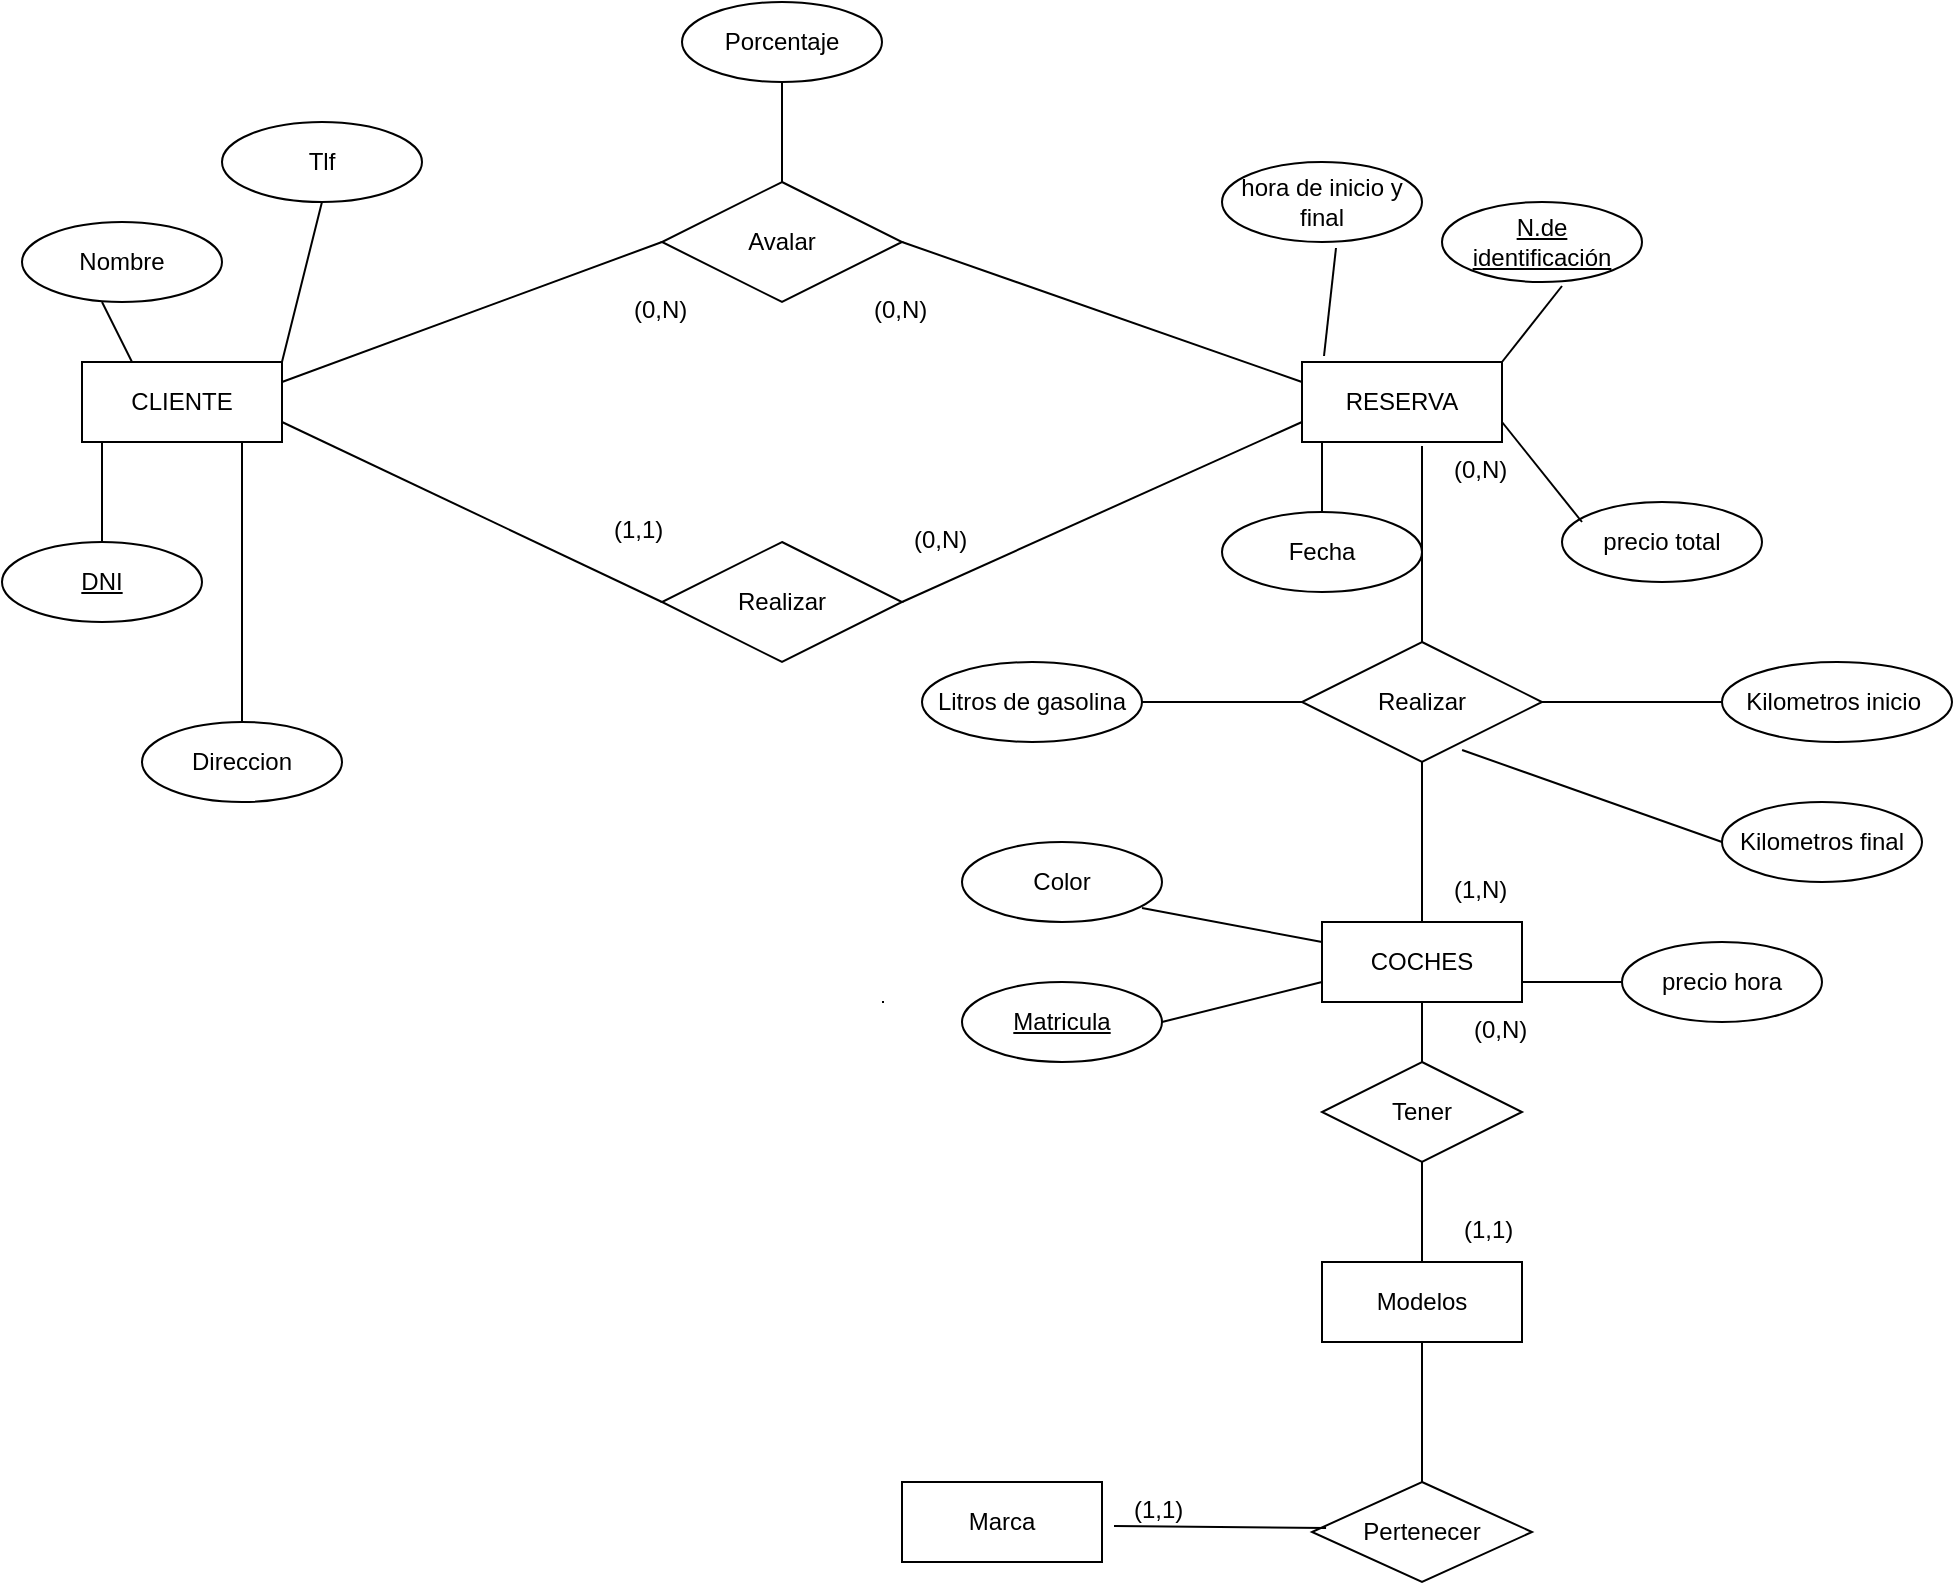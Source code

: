<mxfile version="26.2.14" pages="5">
  <diagram name="Página-1" id="rbBrGavYBiUlqx_C86Eo">
    <mxGraphModel dx="861" dy="1904" grid="1" gridSize="10" guides="1" tooltips="1" connect="1" arrows="1" fold="1" page="1" pageScale="1" pageWidth="827" pageHeight="1169" math="0" shadow="0">
      <root>
        <mxCell id="0" />
        <mxCell id="1" parent="0" />
        <mxCell id="dR8gZbkx5winyr18H_fE-5" value="" style="endArrow=none;html=1;rounded=0;fontSize=12;startSize=8;endSize=8;curved=1;" parent="1" edge="1">
          <mxGeometry width="50" height="50" relative="1" as="geometry">
            <mxPoint x="440" y="400" as="sourcePoint" />
            <mxPoint x="441" y="400" as="targetPoint" />
          </mxGeometry>
        </mxCell>
        <mxCell id="dR8gZbkx5winyr18H_fE-25" value="CLIENTE" style="whiteSpace=wrap;html=1;align=center;" parent="1" vertex="1">
          <mxGeometry x="40" y="80" width="100" height="40" as="geometry" />
        </mxCell>
        <mxCell id="dR8gZbkx5winyr18H_fE-26" value="RESERVA" style="whiteSpace=wrap;html=1;align=center;" parent="1" vertex="1">
          <mxGeometry x="650" y="80" width="100" height="40" as="geometry" />
        </mxCell>
        <mxCell id="dR8gZbkx5winyr18H_fE-46" style="edgeStyle=none;curved=1;rounded=0;orthogonalLoop=1;jettySize=auto;html=1;fontSize=12;startSize=8;endSize=8;" parent="1" source="dR8gZbkx5winyr18H_fE-27" edge="1">
          <mxGeometry relative="1" as="geometry">
            <mxPoint x="50" y="170" as="targetPoint" />
          </mxGeometry>
        </mxCell>
        <mxCell id="dR8gZbkx5winyr18H_fE-27" value="DNI" style="ellipse;whiteSpace=wrap;html=1;align=center;fontStyle=4;" parent="1" vertex="1">
          <mxGeometry y="170" width="100" height="40" as="geometry" />
        </mxCell>
        <mxCell id="dR8gZbkx5winyr18H_fE-28" value="Direccion" style="ellipse;whiteSpace=wrap;html=1;align=center;" parent="1" vertex="1">
          <mxGeometry x="70" y="260" width="100" height="40" as="geometry" />
        </mxCell>
        <mxCell id="dR8gZbkx5winyr18H_fE-29" value="Nombre" style="ellipse;whiteSpace=wrap;html=1;align=center;" parent="1" vertex="1">
          <mxGeometry x="10" y="10" width="100" height="40" as="geometry" />
        </mxCell>
        <mxCell id="dR8gZbkx5winyr18H_fE-30" value="Tlf" style="ellipse;whiteSpace=wrap;html=1;align=center;" parent="1" vertex="1">
          <mxGeometry x="110" y="-40" width="100" height="40" as="geometry" />
        </mxCell>
        <mxCell id="dR8gZbkx5winyr18H_fE-31" value="precio total" style="ellipse;whiteSpace=wrap;html=1;align=center;" parent="1" vertex="1">
          <mxGeometry x="780" y="150" width="100" height="40" as="geometry" />
        </mxCell>
        <mxCell id="dR8gZbkx5winyr18H_fE-32" value="hora de inicio y final" style="ellipse;whiteSpace=wrap;html=1;align=center;" parent="1" vertex="1">
          <mxGeometry x="610" y="-20" width="100" height="40" as="geometry" />
        </mxCell>
        <mxCell id="dR8gZbkx5winyr18H_fE-33" value="Fecha" style="ellipse;whiteSpace=wrap;html=1;align=center;" parent="1" vertex="1">
          <mxGeometry x="610" y="155" width="100" height="40" as="geometry" />
        </mxCell>
        <mxCell id="dR8gZbkx5winyr18H_fE-34" value="N.de identificación" style="ellipse;whiteSpace=wrap;html=1;align=center;fontStyle=4;" parent="1" vertex="1">
          <mxGeometry x="720" width="100" height="40" as="geometry" />
        </mxCell>
        <mxCell id="dR8gZbkx5winyr18H_fE-37" value="Realizar" style="shape=rhombus;perimeter=rhombusPerimeter;whiteSpace=wrap;html=1;align=center;" parent="1" vertex="1">
          <mxGeometry x="330" y="170" width="120" height="60" as="geometry" />
        </mxCell>
        <mxCell id="dR8gZbkx5winyr18H_fE-38" value="" style="endArrow=none;html=1;rounded=0;fontSize=12;startSize=8;endSize=8;curved=1;exitX=1;exitY=0.75;exitDx=0;exitDy=0;entryX=0;entryY=0.5;entryDx=0;entryDy=0;" parent="1" source="dR8gZbkx5winyr18H_fE-25" target="dR8gZbkx5winyr18H_fE-37" edge="1">
          <mxGeometry relative="1" as="geometry">
            <mxPoint x="150" y="110" as="sourcePoint" />
            <mxPoint x="200" y="110" as="targetPoint" />
          </mxGeometry>
        </mxCell>
        <mxCell id="dR8gZbkx5winyr18H_fE-42" value="" style="endArrow=none;html=1;rounded=0;fontSize=12;startSize=8;endSize=8;curved=1;entryX=0.25;entryY=0;entryDx=0;entryDy=0;" parent="1" target="dR8gZbkx5winyr18H_fE-25" edge="1">
          <mxGeometry relative="1" as="geometry">
            <mxPoint x="50" y="50" as="sourcePoint" />
            <mxPoint x="210" y="50" as="targetPoint" />
          </mxGeometry>
        </mxCell>
        <mxCell id="dR8gZbkx5winyr18H_fE-43" value="" style="endArrow=none;html=1;rounded=0;fontSize=12;startSize=8;endSize=8;curved=1;entryX=1;entryY=0;entryDx=0;entryDy=0;exitX=0.5;exitY=1;exitDx=0;exitDy=0;" parent="1" source="dR8gZbkx5winyr18H_fE-30" target="dR8gZbkx5winyr18H_fE-25" edge="1">
          <mxGeometry relative="1" as="geometry">
            <mxPoint x="210" y="50" as="sourcePoint" />
            <mxPoint x="370" y="50" as="targetPoint" />
          </mxGeometry>
        </mxCell>
        <mxCell id="dR8gZbkx5winyr18H_fE-45" value="" style="endArrow=none;html=1;rounded=0;fontSize=12;startSize=8;endSize=8;curved=1;entryX=0.5;entryY=0;entryDx=0;entryDy=0;" parent="1" target="dR8gZbkx5winyr18H_fE-27" edge="1">
          <mxGeometry relative="1" as="geometry">
            <mxPoint x="50" y="120" as="sourcePoint" />
            <mxPoint x="50" y="160" as="targetPoint" />
          </mxGeometry>
        </mxCell>
        <mxCell id="dR8gZbkx5winyr18H_fE-47" value="" style="endArrow=none;html=1;rounded=0;fontSize=12;startSize=8;endSize=8;curved=1;entryX=0.5;entryY=0;entryDx=0;entryDy=0;" parent="1" target="dR8gZbkx5winyr18H_fE-28" edge="1">
          <mxGeometry relative="1" as="geometry">
            <mxPoint x="120" y="120" as="sourcePoint" />
            <mxPoint x="170" y="170" as="targetPoint" />
          </mxGeometry>
        </mxCell>
        <mxCell id="dR8gZbkx5winyr18H_fE-48" value="" style="endArrow=none;html=1;rounded=0;fontSize=12;startSize=8;endSize=8;curved=1;entryX=0.6;entryY=1.05;entryDx=0;entryDy=0;entryPerimeter=0;exitX=1;exitY=0;exitDx=0;exitDy=0;" parent="1" source="dR8gZbkx5winyr18H_fE-26" target="dR8gZbkx5winyr18H_fE-34" edge="1">
          <mxGeometry relative="1" as="geometry">
            <mxPoint x="750" y="70" as="sourcePoint" />
            <mxPoint x="840" y="70" as="targetPoint" />
          </mxGeometry>
        </mxCell>
        <mxCell id="dR8gZbkx5winyr18H_fE-49" value="COCHES" style="whiteSpace=wrap;html=1;align=center;" parent="1" vertex="1">
          <mxGeometry x="660" y="360" width="100" height="40" as="geometry" />
        </mxCell>
        <mxCell id="dR8gZbkx5winyr18H_fE-51" value="Color" style="ellipse;whiteSpace=wrap;html=1;align=center;" parent="1" vertex="1">
          <mxGeometry x="480" y="320" width="100" height="40" as="geometry" />
        </mxCell>
        <mxCell id="dR8gZbkx5winyr18H_fE-53" value="Matricula" style="ellipse;whiteSpace=wrap;html=1;align=center;fontStyle=4;" parent="1" vertex="1">
          <mxGeometry x="480" y="390" width="100" height="40" as="geometry" />
        </mxCell>
        <mxCell id="dR8gZbkx5winyr18H_fE-54" value="Realizar" style="shape=rhombus;perimeter=rhombusPerimeter;whiteSpace=wrap;html=1;align=center;" parent="1" vertex="1">
          <mxGeometry x="650" y="220" width="120" height="60" as="geometry" />
        </mxCell>
        <mxCell id="dR8gZbkx5winyr18H_fE-55" value="" style="endArrow=none;html=1;rounded=0;fontSize=12;startSize=8;endSize=8;curved=1;entryX=0.5;entryY=0;entryDx=0;entryDy=0;" parent="1" target="dR8gZbkx5winyr18H_fE-49" edge="1">
          <mxGeometry relative="1" as="geometry">
            <mxPoint x="710" y="280" as="sourcePoint" />
            <mxPoint x="710" y="310" as="targetPoint" />
          </mxGeometry>
        </mxCell>
        <mxCell id="dR8gZbkx5winyr18H_fE-56" value="" style="endArrow=none;html=1;rounded=0;fontSize=12;startSize=8;endSize=8;curved=1;entryX=0.5;entryY=0;entryDx=0;entryDy=0;exitX=0.6;exitY=1.05;exitDx=0;exitDy=0;exitPerimeter=0;" parent="1" source="dR8gZbkx5winyr18H_fE-26" target="dR8gZbkx5winyr18H_fE-54" edge="1">
          <mxGeometry relative="1" as="geometry">
            <mxPoint x="700" y="130" as="sourcePoint" />
            <mxPoint x="850" y="120" as="targetPoint" />
          </mxGeometry>
        </mxCell>
        <mxCell id="dR8gZbkx5winyr18H_fE-57" value="" style="endArrow=none;html=1;rounded=0;fontSize=12;startSize=8;endSize=8;curved=1;exitX=1;exitY=0.5;exitDx=0;exitDy=0;" parent="1" source="dR8gZbkx5winyr18H_fE-53" edge="1">
          <mxGeometry relative="1" as="geometry">
            <mxPoint x="500" y="390" as="sourcePoint" />
            <mxPoint x="660" y="390" as="targetPoint" />
          </mxGeometry>
        </mxCell>
        <mxCell id="dR8gZbkx5winyr18H_fE-59" value="" style="endArrow=none;html=1;rounded=0;fontSize=12;startSize=8;endSize=8;curved=1;entryX=0.5;entryY=1;entryDx=0;entryDy=0;" parent="1" target="dR8gZbkx5winyr18H_fE-49" edge="1">
          <mxGeometry relative="1" as="geometry">
            <mxPoint x="710" y="430" as="sourcePoint" />
            <mxPoint x="900" y="460" as="targetPoint" />
          </mxGeometry>
        </mxCell>
        <mxCell id="dR8gZbkx5winyr18H_fE-63" value="(0,N)" style="text;strokeColor=none;fillColor=none;spacingLeft=4;spacingRight=4;overflow=hidden;rotatable=0;points=[[0,0.5],[1,0.5]];portConstraint=eastwest;fontSize=12;whiteSpace=wrap;html=1;" parent="1" vertex="1">
          <mxGeometry x="450" y="155" width="40" height="30" as="geometry" />
        </mxCell>
        <mxCell id="dR8gZbkx5winyr18H_fE-64" value="(1,1)" style="text;strokeColor=none;fillColor=none;spacingLeft=4;spacingRight=4;overflow=hidden;rotatable=0;points=[[0,0.5],[1,0.5]];portConstraint=eastwest;fontSize=12;whiteSpace=wrap;html=1;" parent="1" vertex="1">
          <mxGeometry x="300" y="150" width="40" height="30" as="geometry" />
        </mxCell>
        <mxCell id="dR8gZbkx5winyr18H_fE-65" value="Modelos" style="whiteSpace=wrap;html=1;align=center;" parent="1" vertex="1">
          <mxGeometry x="660" y="530" width="100" height="40" as="geometry" />
        </mxCell>
        <mxCell id="dR8gZbkx5winyr18H_fE-66" value="Marca" style="whiteSpace=wrap;html=1;align=center;" parent="1" vertex="1">
          <mxGeometry x="450" y="640" width="100" height="40" as="geometry" />
        </mxCell>
        <mxCell id="dR8gZbkx5winyr18H_fE-67" value="Tener" style="shape=rhombus;perimeter=rhombusPerimeter;whiteSpace=wrap;html=1;align=center;" parent="1" vertex="1">
          <mxGeometry x="660" y="430" width="100" height="50" as="geometry" />
        </mxCell>
        <mxCell id="dR8gZbkx5winyr18H_fE-68" value="Pertenecer" style="shape=rhombus;perimeter=rhombusPerimeter;whiteSpace=wrap;html=1;align=center;" parent="1" vertex="1">
          <mxGeometry x="655" y="640" width="110" height="50" as="geometry" />
        </mxCell>
        <mxCell id="dR8gZbkx5winyr18H_fE-69" value="" style="endArrow=none;html=1;rounded=0;fontSize=12;startSize=8;endSize=8;curved=1;exitX=0.5;exitY=0;exitDx=0;exitDy=0;entryX=0.5;entryY=1;entryDx=0;entryDy=0;" parent="1" source="dR8gZbkx5winyr18H_fE-65" target="dR8gZbkx5winyr18H_fE-67" edge="1">
          <mxGeometry relative="1" as="geometry">
            <mxPoint x="550" y="490" as="sourcePoint" />
            <mxPoint x="710" y="490" as="targetPoint" />
          </mxGeometry>
        </mxCell>
        <mxCell id="dR8gZbkx5winyr18H_fE-70" value="" style="endArrow=none;html=1;rounded=0;fontSize=12;startSize=8;endSize=8;curved=1;entryX=0.5;entryY=1;entryDx=0;entryDy=0;" parent="1" source="dR8gZbkx5winyr18H_fE-68" target="dR8gZbkx5winyr18H_fE-65" edge="1">
          <mxGeometry relative="1" as="geometry">
            <mxPoint x="560" y="570" as="sourcePoint" />
            <mxPoint x="720" y="570" as="targetPoint" />
          </mxGeometry>
        </mxCell>
        <mxCell id="dR8gZbkx5winyr18H_fE-71" value="" style="endArrow=none;html=1;rounded=0;fontSize=12;startSize=8;endSize=8;curved=1;exitX=-0.1;exitY=0.733;exitDx=0;exitDy=0;entryX=0.064;entryY=0.46;entryDx=0;entryDy=0;entryPerimeter=0;exitPerimeter=0;" parent="1" source="dR8gZbkx5winyr18H_fE-79" target="dR8gZbkx5winyr18H_fE-68" edge="1">
          <mxGeometry relative="1" as="geometry">
            <mxPoint x="570" y="670" as="sourcePoint" />
            <mxPoint x="650" y="670" as="targetPoint" />
          </mxGeometry>
        </mxCell>
        <mxCell id="dR8gZbkx5winyr18H_fE-72" style="edgeStyle=none;curved=1;rounded=0;orthogonalLoop=1;jettySize=auto;html=1;entryX=1;entryY=0.5;entryDx=0;entryDy=0;fontSize=12;startSize=8;endSize=8;" parent="1" source="dR8gZbkx5winyr18H_fE-66" target="dR8gZbkx5winyr18H_fE-66" edge="1">
          <mxGeometry relative="1" as="geometry" />
        </mxCell>
        <mxCell id="dR8gZbkx5winyr18H_fE-73" value="" style="endArrow=none;html=1;rounded=0;fontSize=12;startSize=8;endSize=8;curved=1;entryX=0;entryY=0.25;entryDx=0;entryDy=0;" parent="1" target="dR8gZbkx5winyr18H_fE-49" edge="1">
          <mxGeometry relative="1" as="geometry">
            <mxPoint x="570" y="353" as="sourcePoint" />
            <mxPoint x="690" y="360" as="targetPoint" />
          </mxGeometry>
        </mxCell>
        <mxCell id="dR8gZbkx5winyr18H_fE-74" value="" style="endArrow=none;html=1;rounded=0;fontSize=12;startSize=8;endSize=8;curved=1;entryX=0.11;entryY=-0.075;entryDx=0;entryDy=0;entryPerimeter=0;exitX=0.57;exitY=1.075;exitDx=0;exitDy=0;exitPerimeter=0;" parent="1" source="dR8gZbkx5winyr18H_fE-32" target="dR8gZbkx5winyr18H_fE-26" edge="1">
          <mxGeometry relative="1" as="geometry">
            <mxPoint x="550" y="40" as="sourcePoint" />
            <mxPoint x="710" y="40" as="targetPoint" />
          </mxGeometry>
        </mxCell>
        <mxCell id="dR8gZbkx5winyr18H_fE-75" value="(1,N)" style="text;strokeColor=none;fillColor=none;spacingLeft=4;spacingRight=4;overflow=hidden;rotatable=0;points=[[0,0.5],[1,0.5]];portConstraint=eastwest;fontSize=12;whiteSpace=wrap;html=1;" parent="1" vertex="1">
          <mxGeometry x="720" y="330" width="40" height="30" as="geometry" />
        </mxCell>
        <mxCell id="dR8gZbkx5winyr18H_fE-76" value="(0,N)" style="text;strokeColor=none;fillColor=none;spacingLeft=4;spacingRight=4;overflow=hidden;rotatable=0;points=[[0,0.5],[1,0.5]];portConstraint=eastwest;fontSize=12;whiteSpace=wrap;html=1;" parent="1" vertex="1">
          <mxGeometry x="720" y="120" width="40" height="30" as="geometry" />
        </mxCell>
        <mxCell id="dR8gZbkx5winyr18H_fE-77" value="(0,N)" style="text;strokeColor=none;fillColor=none;spacingLeft=4;spacingRight=4;overflow=hidden;rotatable=0;points=[[0,0.5],[1,0.5]];portConstraint=eastwest;fontSize=12;whiteSpace=wrap;html=1;" parent="1" vertex="1">
          <mxGeometry x="730" y="400" width="40" height="30" as="geometry" />
        </mxCell>
        <mxCell id="dR8gZbkx5winyr18H_fE-78" value="(1,1)" style="text;strokeColor=none;fillColor=none;spacingLeft=4;spacingRight=4;overflow=hidden;rotatable=0;points=[[0,0.5],[1,0.5]];portConstraint=eastwest;fontSize=12;whiteSpace=wrap;html=1;" parent="1" vertex="1">
          <mxGeometry x="725" y="500" width="40" height="30" as="geometry" />
        </mxCell>
        <mxCell id="dR8gZbkx5winyr18H_fE-79" value="(1,1)" style="text;strokeColor=none;fillColor=none;spacingLeft=4;spacingRight=4;overflow=hidden;rotatable=0;points=[[0,0.5],[1,0.5]];portConstraint=eastwest;fontSize=12;whiteSpace=wrap;html=1;" parent="1" vertex="1">
          <mxGeometry x="560" y="640" width="40" height="30" as="geometry" />
        </mxCell>
        <mxCell id="dR8gZbkx5winyr18H_fE-81" value="" style="endArrow=none;html=1;rounded=0;fontSize=12;startSize=8;endSize=8;curved=1;exitX=1;exitY=0.75;exitDx=0;exitDy=0;" parent="1" source="dR8gZbkx5winyr18H_fE-26" edge="1">
          <mxGeometry relative="1" as="geometry">
            <mxPoint x="630" y="160" as="sourcePoint" />
            <mxPoint x="790" y="160" as="targetPoint" />
          </mxGeometry>
        </mxCell>
        <mxCell id="dR8gZbkx5winyr18H_fE-82" value="" style="endArrow=none;html=1;rounded=0;fontSize=12;startSize=8;endSize=8;curved=1;exitX=0.5;exitY=0;exitDx=0;exitDy=0;" parent="1" source="dR8gZbkx5winyr18H_fE-33" edge="1">
          <mxGeometry relative="1" as="geometry">
            <mxPoint x="500" y="120" as="sourcePoint" />
            <mxPoint x="660" y="120" as="targetPoint" />
          </mxGeometry>
        </mxCell>
        <mxCell id="dR8gZbkx5winyr18H_fE-83" value="Litros de gasolina" style="ellipse;whiteSpace=wrap;html=1;align=center;" parent="1" vertex="1">
          <mxGeometry x="460" y="230" width="110" height="40" as="geometry" />
        </mxCell>
        <mxCell id="dR8gZbkx5winyr18H_fE-84" value="Kilometros inicio&amp;nbsp;" style="ellipse;whiteSpace=wrap;html=1;align=center;" parent="1" vertex="1">
          <mxGeometry x="860" y="230" width="115" height="40" as="geometry" />
        </mxCell>
        <mxCell id="dR8gZbkx5winyr18H_fE-85" value="" style="endArrow=none;html=1;rounded=0;fontSize=12;startSize=8;endSize=8;curved=1;entryX=0;entryY=0.5;entryDx=0;entryDy=0;exitX=1;exitY=0.5;exitDx=0;exitDy=0;" parent="1" source="dR8gZbkx5winyr18H_fE-83" target="dR8gZbkx5winyr18H_fE-54" edge="1">
          <mxGeometry relative="1" as="geometry">
            <mxPoint x="540" y="230" as="sourcePoint" />
            <mxPoint x="670" y="230" as="targetPoint" />
            <Array as="points">
              <mxPoint x="630" y="250" />
            </Array>
          </mxGeometry>
        </mxCell>
        <mxCell id="dR8gZbkx5winyr18H_fE-86" value="" style="endArrow=none;html=1;rounded=0;fontSize=12;startSize=8;endSize=8;curved=1;entryX=1;entryY=0.5;entryDx=0;entryDy=0;exitX=0;exitY=0.5;exitDx=0;exitDy=0;" parent="1" source="dR8gZbkx5winyr18H_fE-84" target="dR8gZbkx5winyr18H_fE-54" edge="1">
          <mxGeometry relative="1" as="geometry">
            <mxPoint x="840" y="250" as="sourcePoint" />
            <mxPoint x="690" y="270" as="targetPoint" />
          </mxGeometry>
        </mxCell>
        <mxCell id="dR8gZbkx5winyr18H_fE-89" value="Kilometros final" style="ellipse;whiteSpace=wrap;html=1;align=center;" parent="1" vertex="1">
          <mxGeometry x="860" y="300" width="100" height="40" as="geometry" />
        </mxCell>
        <mxCell id="dR8gZbkx5winyr18H_fE-90" value="" style="endArrow=none;html=1;rounded=0;fontSize=12;startSize=8;endSize=8;curved=1;entryX=0;entryY=0.5;entryDx=0;entryDy=0;exitX=0.667;exitY=0.9;exitDx=0;exitDy=0;exitPerimeter=0;" parent="1" source="dR8gZbkx5winyr18H_fE-54" target="dR8gZbkx5winyr18H_fE-89" edge="1">
          <mxGeometry relative="1" as="geometry">
            <mxPoint x="720" y="270" as="sourcePoint" />
            <mxPoint x="880" y="270" as="targetPoint" />
          </mxGeometry>
        </mxCell>
        <mxCell id="dR8gZbkx5winyr18H_fE-97" value="" style="endArrow=none;html=1;rounded=0;fontSize=12;startSize=8;endSize=8;curved=1;exitX=1;exitY=0.5;exitDx=0;exitDy=0;" parent="1" source="dR8gZbkx5winyr18H_fE-37" edge="1">
          <mxGeometry relative="1" as="geometry">
            <mxPoint x="490" y="110" as="sourcePoint" />
            <mxPoint x="650" y="110" as="targetPoint" />
          </mxGeometry>
        </mxCell>
        <mxCell id="dR8gZbkx5winyr18H_fE-98" value="Avalar" style="shape=rhombus;perimeter=rhombusPerimeter;whiteSpace=wrap;html=1;align=center;" parent="1" vertex="1">
          <mxGeometry x="330" y="-10" width="120" height="60" as="geometry" />
        </mxCell>
        <mxCell id="dR8gZbkx5winyr18H_fE-99" value="" style="endArrow=none;html=1;rounded=0;fontSize=12;startSize=8;endSize=8;curved=1;entryX=0;entryY=0.5;entryDx=0;entryDy=0;" parent="1" target="dR8gZbkx5winyr18H_fE-98" edge="1">
          <mxGeometry relative="1" as="geometry">
            <mxPoint x="140" y="90" as="sourcePoint" />
            <mxPoint x="300" y="90" as="targetPoint" />
          </mxGeometry>
        </mxCell>
        <mxCell id="dR8gZbkx5winyr18H_fE-100" value="" style="endArrow=none;html=1;rounded=0;fontSize=12;startSize=8;endSize=8;curved=1;exitX=1;exitY=0.5;exitDx=0;exitDy=0;" parent="1" source="dR8gZbkx5winyr18H_fE-98" edge="1">
          <mxGeometry relative="1" as="geometry">
            <mxPoint x="490" y="90" as="sourcePoint" />
            <mxPoint x="650" y="90" as="targetPoint" />
          </mxGeometry>
        </mxCell>
        <mxCell id="dR8gZbkx5winyr18H_fE-101" value="(0,N)" style="text;strokeColor=none;fillColor=none;spacingLeft=4;spacingRight=4;overflow=hidden;rotatable=0;points=[[0,0.5],[1,0.5]];portConstraint=eastwest;fontSize=12;whiteSpace=wrap;html=1;" parent="1" vertex="1">
          <mxGeometry x="430" y="40" width="40" height="30" as="geometry" />
        </mxCell>
        <mxCell id="dR8gZbkx5winyr18H_fE-102" value="(0,N)" style="text;strokeColor=none;fillColor=none;spacingLeft=4;spacingRight=4;overflow=hidden;rotatable=0;points=[[0,0.5],[1,0.5]];portConstraint=eastwest;fontSize=12;whiteSpace=wrap;html=1;" parent="1" vertex="1">
          <mxGeometry x="310" y="40" width="40" height="30" as="geometry" />
        </mxCell>
        <mxCell id="dR8gZbkx5winyr18H_fE-106" value="Porcentaje" style="ellipse;whiteSpace=wrap;html=1;align=center;" parent="1" vertex="1">
          <mxGeometry x="340" y="-100" width="100" height="40" as="geometry" />
        </mxCell>
        <mxCell id="dR8gZbkx5winyr18H_fE-107" value="" style="endArrow=none;html=1;rounded=0;fontSize=12;startSize=8;endSize=8;curved=1;exitX=0.5;exitY=1;exitDx=0;exitDy=0;entryX=0.5;entryY=0;entryDx=0;entryDy=0;" parent="1" source="dR8gZbkx5winyr18H_fE-106" target="dR8gZbkx5winyr18H_fE-98" edge="1">
          <mxGeometry relative="1" as="geometry">
            <mxPoint x="380" y="-60" as="sourcePoint" />
            <mxPoint x="390" y="-20" as="targetPoint" />
          </mxGeometry>
        </mxCell>
        <mxCell id="dR8gZbkx5winyr18H_fE-111" value="precio hora" style="ellipse;whiteSpace=wrap;html=1;align=center;" parent="1" vertex="1">
          <mxGeometry x="810" y="370" width="100" height="40" as="geometry" />
        </mxCell>
        <mxCell id="dR8gZbkx5winyr18H_fE-112" value="" style="endArrow=none;html=1;rounded=0;fontSize=12;startSize=8;endSize=8;curved=1;" parent="1" edge="1">
          <mxGeometry relative="1" as="geometry">
            <mxPoint x="760" y="390" as="sourcePoint" />
            <mxPoint x="810" y="390" as="targetPoint" />
          </mxGeometry>
        </mxCell>
      </root>
    </mxGraphModel>
  </diagram>
  <diagram id="32hV0CtEksrlegeJPQ9l" name="Página-2">
    <mxGraphModel dx="2067" dy="1684" grid="0" gridSize="10" guides="1" tooltips="1" connect="1" arrows="1" fold="1" page="0" pageScale="1" pageWidth="827" pageHeight="1169" math="0" shadow="0">
      <root>
        <mxCell id="0" />
        <mxCell id="1" parent="0" />
        <mxCell id="9S9UXw1uQySLMIGwn_EV-2" value="Registrar" style="shape=rhombus;perimeter=rhombusPerimeter;whiteSpace=wrap;html=1;align=center;" parent="1" vertex="1">
          <mxGeometry x="-57" y="-72" width="120" height="60" as="geometry" />
        </mxCell>
        <mxCell id="9S9UXw1uQySLMIGwn_EV-4" value="SOPORTES" style="whiteSpace=wrap;html=1;align=center;" parent="1" vertex="1">
          <mxGeometry x="-293" y="-62" width="100" height="40" as="geometry" />
        </mxCell>
        <mxCell id="9S9UXw1uQySLMIGwn_EV-5" value="" style="endArrow=none;html=1;rounded=0;fontSize=12;startSize=8;endSize=8;curved=1;" parent="1" edge="1">
          <mxGeometry relative="1" as="geometry">
            <mxPoint x="-191" y="-43" as="sourcePoint" />
            <mxPoint x="-54" y="-43" as="targetPoint" />
          </mxGeometry>
        </mxCell>
        <mxCell id="9S9UXw1uQySLMIGwn_EV-6" value="" style="endArrow=none;html=1;rounded=0;fontSize=12;startSize=8;endSize=8;curved=1;exitX=0.95;exitY=0.467;exitDx=0;exitDy=0;exitPerimeter=0;entryX=0;entryY=0.5;entryDx=0;entryDy=0;" parent="1" source="9S9UXw1uQySLMIGwn_EV-2" edge="1" target="9S9UXw1uQySLMIGwn_EV-27">
          <mxGeometry relative="1" as="geometry">
            <mxPoint x="15" y="-41" as="sourcePoint" />
            <mxPoint x="175" y="-41" as="targetPoint" />
          </mxGeometry>
        </mxCell>
        <mxCell id="9S9UXw1uQySLMIGwn_EV-11" value="Fecha de publicación" style="ellipse;whiteSpace=wrap;html=1;align=center;" parent="1" vertex="1">
          <mxGeometry x="-52" y="-189" width="100" height="40" as="geometry" />
        </mxCell>
        <mxCell id="9S9UXw1uQySLMIGwn_EV-17" value="GENERO PRINCIPAL" style="whiteSpace=wrap;html=1;align=center;" parent="1" vertex="1">
          <mxGeometry x="219" y="134" width="100" height="40" as="geometry" />
        </mxCell>
        <mxCell id="9S9UXw1uQySLMIGwn_EV-18" value="(1,N)" style="text;strokeColor=none;fillColor=none;spacingLeft=4;spacingRight=4;overflow=hidden;rotatable=0;points=[[0,0.5],[1,0.5]];portConstraint=eastwest;fontSize=12;whiteSpace=wrap;html=1;" parent="1" vertex="1">
          <mxGeometry x="-168" y="-74" width="40" height="30" as="geometry" />
        </mxCell>
        <mxCell id="9S9UXw1uQySLMIGwn_EV-19" value="(1,N)" style="text;strokeColor=none;fillColor=none;spacingLeft=4;spacingRight=4;overflow=hidden;rotatable=0;points=[[0,0.5],[1,0.5]];portConstraint=eastwest;fontSize=12;whiteSpace=wrap;html=1;" parent="1" vertex="1">
          <mxGeometry x="121" y="-69" width="40" height="30" as="geometry" />
        </mxCell>
        <mxCell id="9S9UXw1uQySLMIGwn_EV-20" value="Tipos de soporte" style="ellipse;whiteSpace=wrap;html=1;align=center;" parent="1" vertex="1">
          <mxGeometry x="-262" y="60" width="100" height="40" as="geometry" />
        </mxCell>
        <mxCell id="9S9UXw1uQySLMIGwn_EV-21" value="" style="endArrow=none;html=1;rounded=0;fontSize=12;startSize=8;endSize=8;curved=1;" parent="1" edge="1">
          <mxGeometry relative="1" as="geometry">
            <mxPoint x="-217" y="61" as="sourcePoint" />
            <mxPoint x="-219" y="-23" as="targetPoint" />
          </mxGeometry>
        </mxCell>
        <mxCell id="9S9UXw1uQySLMIGwn_EV-22" value="" style="endArrow=none;html=1;rounded=0;fontSize=12;startSize=8;endSize=8;curved=1;entryX=0.62;entryY=0.925;entryDx=0;entryDy=0;entryPerimeter=0;" parent="1" edge="1" target="9S9UXw1uQySLMIGwn_EV-27">
          <mxGeometry relative="1" as="geometry">
            <mxPoint x="255" y="60" as="sourcePoint" />
            <mxPoint x="242" y="-20" as="targetPoint" />
          </mxGeometry>
        </mxCell>
        <mxCell id="9S9UXw1uQySLMIGwn_EV-23" value="Filtrar" style="shape=rhombus;perimeter=rhombusPerimeter;whiteSpace=wrap;html=1;align=center;" parent="1" vertex="1">
          <mxGeometry x="194" y="24" width="120" height="60" as="geometry" />
        </mxCell>
        <mxCell id="9S9UXw1uQySLMIGwn_EV-24" value="" style="endArrow=none;html=1;rounded=0;fontSize=12;startSize=8;endSize=8;curved=1;exitX=0.37;exitY=0;exitDx=0;exitDy=0;exitPerimeter=0;" parent="1" edge="1" target="9S9UXw1uQySLMIGwn_EV-23" source="9S9UXw1uQySLMIGwn_EV-17">
          <mxGeometry relative="1" as="geometry">
            <mxPoint x="448" y="-144" as="sourcePoint" />
            <mxPoint x="254" y="117" as="targetPoint" />
          </mxGeometry>
        </mxCell>
        <mxCell id="9S9UXw1uQySLMIGwn_EV-27" value="TITULOS" style="whiteSpace=wrap;html=1;align=center;" parent="1" vertex="1">
          <mxGeometry x="189" y="-62" width="100" height="40" as="geometry" />
        </mxCell>
        <mxCell id="9S9UXw1uQySLMIGwn_EV-31" value="(1,N)" style="text;strokeColor=none;fillColor=none;spacingLeft=4;spacingRight=4;overflow=hidden;rotatable=0;points=[[0,0.5],[1,0.5]];portConstraint=eastwest;fontSize=12;whiteSpace=wrap;html=1;" parent="1" vertex="1">
          <mxGeometry x="194" y="-14" width="40" height="30" as="geometry" />
        </mxCell>
        <mxCell id="9S9UXw1uQySLMIGwn_EV-32" value="(1,1)" style="text;strokeColor=none;fillColor=none;spacingLeft=4;spacingRight=4;overflow=hidden;rotatable=0;points=[[0,0.5],[1,0.5]];portConstraint=eastwest;fontSize=12;whiteSpace=wrap;html=1;" parent="1" vertex="1">
          <mxGeometry x="212" y="100" width="40" height="30" as="geometry" />
        </mxCell>
        <mxCell id="9S9UXw1uQySLMIGwn_EV-33" value="" style="endArrow=none;html=1;rounded=0;fontSize=12;startSize=8;endSize=8;curved=1;" parent="1" edge="1">
          <mxGeometry relative="1" as="geometry">
            <mxPoint x="2.5" y="-77" as="sourcePoint" />
            <mxPoint x="2.5" y="-148" as="targetPoint" />
          </mxGeometry>
        </mxCell>
        <mxCell id="9S9UXw1uQySLMIGwn_EV-37" value="" style="endArrow=none;html=1;rounded=0;fontSize=12;startSize=8;endSize=8;curved=1;entryX=1;entryY=1;entryDx=0;entryDy=0;" parent="1" edge="1">
          <mxGeometry relative="1" as="geometry">
            <mxPoint x="266" y="-63" as="sourcePoint" />
            <mxPoint x="264.355" y="-137.858" as="targetPoint" />
          </mxGeometry>
        </mxCell>
        <mxCell id="9S9UXw1uQySLMIGwn_EV-38" value="Buscar" style="shape=rhombus;perimeter=rhombusPerimeter;whiteSpace=wrap;html=1;align=center;" parent="1" vertex="1">
          <mxGeometry x="210" y="-199" width="120" height="60" as="geometry" />
        </mxCell>
        <mxCell id="7IN6FWhFh1TsMB_xEQi9-9" style="edgeStyle=none;curved=0;rounded=0;orthogonalLoop=1;jettySize=auto;html=1;fontSize=12;startSize=8;endSize=8;" edge="1" parent="1" source="9S9UXw1uQySLMIGwn_EV-40" target="9S9UXw1uQySLMIGwn_EV-17">
          <mxGeometry relative="1" as="geometry">
            <mxPoint x="484" y="-144" as="targetPoint" />
            <Array as="points">
              <mxPoint x="423" y="-310" />
              <mxPoint x="421" y="159" />
            </Array>
          </mxGeometry>
        </mxCell>
        <mxCell id="9S9UXw1uQySLMIGwn_EV-40" value="AUTORES" style="whiteSpace=wrap;html=1;align=center;" parent="1" vertex="1">
          <mxGeometry x="208" y="-330" width="106" height="40" as="geometry" />
        </mxCell>
        <mxCell id="9S9UXw1uQySLMIGwn_EV-41" value="" style="endArrow=none;html=1;rounded=0;fontSize=12;startSize=8;endSize=8;curved=1;entryX=0.57;entryY=1.05;entryDx=0;entryDy=0;entryPerimeter=0;" parent="1" target="9S9UXw1uQySLMIGwn_EV-40" edge="1">
          <mxGeometry relative="1" as="geometry">
            <mxPoint x="271" y="-204" as="sourcePoint" />
            <mxPoint x="266" y="-289" as="targetPoint" />
          </mxGeometry>
        </mxCell>
        <mxCell id="7IN6FWhFh1TsMB_xEQi9-2" value="(1,N)" style="text;strokeColor=none;fillColor=none;spacingLeft=4;spacingRight=4;overflow=hidden;rotatable=0;points=[[0,0.5],[1,0.5]];portConstraint=eastwest;fontSize=12;whiteSpace=wrap;html=1;" vertex="1" parent="1">
          <mxGeometry x="219" y="-95" width="40" height="30" as="geometry" />
        </mxCell>
        <mxCell id="7IN6FWhFh1TsMB_xEQi9-3" value="(1,N)" style="text;strokeColor=none;fillColor=none;spacingLeft=4;spacingRight=4;overflow=hidden;rotatable=0;points=[[0,0.5],[1,0.5]];portConstraint=eastwest;fontSize=12;whiteSpace=wrap;html=1;" vertex="1" parent="1">
          <mxGeometry x="221" y="-280" width="40" height="30" as="geometry" />
        </mxCell>
        <mxCell id="7IN6FWhFh1TsMB_xEQi9-5" value="fecha nacimiento" style="ellipse;whiteSpace=wrap;html=1;align=center;" vertex="1" parent="1">
          <mxGeometry x="292" y="-410" width="100" height="40" as="geometry" />
        </mxCell>
        <mxCell id="7IN6FWhFh1TsMB_xEQi9-6" value="" style="endArrow=none;html=1;rounded=0;fontSize=12;startSize=8;endSize=8;curved=1;exitX=0.25;exitY=0;exitDx=0;exitDy=0;" edge="1" parent="1" source="9S9UXw1uQySLMIGwn_EV-40">
          <mxGeometry relative="1" as="geometry">
            <mxPoint x="16" y="-366" as="sourcePoint" />
            <mxPoint x="176" y="-366" as="targetPoint" />
          </mxGeometry>
        </mxCell>
        <mxCell id="7IN6FWhFh1TsMB_xEQi9-7" value="" style="endArrow=none;html=1;rounded=0;fontSize=12;startSize=8;endSize=8;curved=1;" edge="1" parent="1">
          <mxGeometry relative="1" as="geometry">
            <mxPoint x="292" y="-332" as="sourcePoint" />
            <mxPoint x="345" y="-370" as="targetPoint" />
          </mxGeometry>
        </mxCell>
        <mxCell id="7IN6FWhFh1TsMB_xEQi9-8" value="Id. Nombre" style="ellipse;whiteSpace=wrap;html=1;align=center;fontStyle=4;" vertex="1" parent="1">
          <mxGeometry x="140" y="-404" width="100" height="40" as="geometry" />
        </mxCell>
        <mxCell id="7IN6FWhFh1TsMB_xEQi9-10" value="Buscar" style="shape=rhombus;perimeter=rhombusPerimeter;whiteSpace=wrap;html=1;align=center;" vertex="1" parent="1">
          <mxGeometry x="363" y="-112" width="120" height="60" as="geometry" />
        </mxCell>
        <mxCell id="7IN6FWhFh1TsMB_xEQi9-11" value="(1,N)" style="text;strokeColor=none;fillColor=none;spacingLeft=4;spacingRight=4;overflow=hidden;rotatable=0;points=[[0,0.5],[1,0.5]];portConstraint=eastwest;fontSize=12;whiteSpace=wrap;html=1;" vertex="1" parent="1">
          <mxGeometry x="341" y="-338" width="40" height="30" as="geometry" />
        </mxCell>
        <mxCell id="7IN6FWhFh1TsMB_xEQi9-12" value="(1,1)" style="text;strokeColor=none;fillColor=none;spacingLeft=4;spacingRight=4;overflow=hidden;rotatable=0;points=[[0,0.5],[1,0.5]];portConstraint=eastwest;fontSize=12;whiteSpace=wrap;html=1;" vertex="1" parent="1">
          <mxGeometry x="332" y="119" width="40" height="30" as="geometry" />
        </mxCell>
        <mxCell id="7IN6FWhFh1TsMB_xEQi9-13" value="id.nombre del soporte" style="ellipse;whiteSpace=wrap;html=1;align=center;fontStyle=4;" vertex="1" parent="1">
          <mxGeometry x="-332" y="-143" width="100" height="40" as="geometry" />
        </mxCell>
        <mxCell id="7IN6FWhFh1TsMB_xEQi9-14" value="" style="endArrow=none;html=1;rounded=0;fontSize=12;startSize=8;endSize=8;curved=1;" edge="1" parent="1">
          <mxGeometry relative="1" as="geometry">
            <mxPoint x="-279" y="-65" as="sourcePoint" />
            <mxPoint x="-281" y="-100" as="targetPoint" />
          </mxGeometry>
        </mxCell>
        <mxCell id="7IN6FWhFh1TsMB_xEQi9-15" value="id.genero" style="ellipse;whiteSpace=wrap;html=1;align=center;fontStyle=4;" vertex="1" parent="1">
          <mxGeometry x="40" y="134" width="100" height="40" as="geometry" />
        </mxCell>
        <mxCell id="7IN6FWhFh1TsMB_xEQi9-17" value="" style="endArrow=none;html=1;rounded=0;fontSize=12;startSize=8;endSize=8;curved=1;" edge="1" parent="1">
          <mxGeometry relative="1" as="geometry">
            <mxPoint x="139" y="158" as="sourcePoint" />
            <mxPoint x="220" y="158" as="targetPoint" />
          </mxGeometry>
        </mxCell>
        <mxCell id="7IN6FWhFh1TsMB_xEQi9-19" value="id.nombre" style="ellipse;whiteSpace=wrap;html=1;align=center;fontStyle=4;" vertex="1" parent="1">
          <mxGeometry x="112" y="-143" width="100" height="40" as="geometry" />
        </mxCell>
        <mxCell id="7IN6FWhFh1TsMB_xEQi9-21" value="" style="endArrow=none;html=1;rounded=0;fontSize=12;startSize=8;endSize=8;curved=1;exitX=0.74;exitY=0.95;exitDx=0;exitDy=0;exitPerimeter=0;" edge="1" parent="1" source="7IN6FWhFh1TsMB_xEQi9-19">
          <mxGeometry relative="1" as="geometry">
            <mxPoint x="47" y="-65" as="sourcePoint" />
            <mxPoint x="207" y="-65" as="targetPoint" />
          </mxGeometry>
        </mxCell>
      </root>
    </mxGraphModel>
  </diagram>
  <diagram id="7D4AaxmmEBhVsUcKUwOO" name="Página-3">
    <mxGraphModel dx="2467" dy="1284" grid="0" gridSize="10" guides="1" tooltips="1" connect="1" arrows="1" fold="1" page="0" pageScale="1" pageWidth="827" pageHeight="1169" math="0" shadow="0">
      <root>
        <mxCell id="0" />
        <mxCell id="1" parent="0" />
        <mxCell id="ty7XUUcV--C3yxjoU_jP-1" value="MEDICOS" style="whiteSpace=wrap;html=1;align=center;" vertex="1" parent="1">
          <mxGeometry x="-282" y="-74" width="100" height="40" as="geometry" />
        </mxCell>
        <mxCell id="ty7XUUcV--C3yxjoU_jP-2" value="SERVICIOS" style="whiteSpace=wrap;html=1;align=center;" vertex="1" parent="1">
          <mxGeometry x="131" y="-79" width="100" height="40" as="geometry" />
        </mxCell>
        <mxCell id="ty7XUUcV--C3yxjoU_jP-3" value="Asignación" style="shape=rhombus;perimeter=rhombusPerimeter;whiteSpace=wrap;html=1;align=center;" vertex="1" parent="1">
          <mxGeometry x="-94" y="-84" width="120" height="60" as="geometry" />
        </mxCell>
        <mxCell id="ty7XUUcV--C3yxjoU_jP-4" value="" style="endArrow=none;html=1;rounded=0;fontSize=12;startSize=8;endSize=8;curved=1;exitX=1;exitY=0.5;exitDx=0;exitDy=0;" edge="1" parent="1" source="ty7XUUcV--C3yxjoU_jP-1">
          <mxGeometry relative="1" as="geometry">
            <mxPoint x="-256" y="-54" as="sourcePoint" />
            <mxPoint x="-96" y="-54" as="targetPoint" />
          </mxGeometry>
        </mxCell>
        <mxCell id="ty7XUUcV--C3yxjoU_jP-5" value="" style="endArrow=none;html=1;rounded=0;fontSize=12;startSize=8;endSize=8;curved=1;" edge="1" parent="1">
          <mxGeometry relative="1" as="geometry">
            <mxPoint x="21" y="-55" as="sourcePoint" />
            <mxPoint x="131" y="-55" as="targetPoint" />
          </mxGeometry>
        </mxCell>
        <mxCell id="H_E0UY2xpo1X-GAa9SsY-1" value="id.nombre del servicio" style="ellipse;whiteSpace=wrap;html=1;align=center;fontStyle=4;" vertex="1" parent="1">
          <mxGeometry x="314" y="-76" width="100" height="40" as="geometry" />
        </mxCell>
        <mxCell id="H_E0UY2xpo1X-GAa9SsY-2" value="" style="endArrow=none;html=1;rounded=0;fontSize=12;startSize=8;endSize=8;curved=1;exitX=1;exitY=0.5;exitDx=0;exitDy=0;" edge="1" parent="1" source="ty7XUUcV--C3yxjoU_jP-2">
          <mxGeometry relative="1" as="geometry">
            <mxPoint x="277" y="-37.5" as="sourcePoint" />
            <mxPoint x="312" y="-59" as="targetPoint" />
          </mxGeometry>
        </mxCell>
        <mxCell id="H_E0UY2xpo1X-GAa9SsY-3" value="id.numero de colegiado" style="ellipse;whiteSpace=wrap;html=1;align=center;fontStyle=4;" vertex="1" parent="1">
          <mxGeometry x="-391" y="-171" width="100" height="40" as="geometry" />
        </mxCell>
        <mxCell id="H_E0UY2xpo1X-GAa9SsY-4" value="" style="endArrow=none;html=1;rounded=0;fontSize=12;startSize=8;endSize=8;curved=1;entryX=0;entryY=0;entryDx=0;entryDy=0;exitX=0.5;exitY=1;exitDx=0;exitDy=0;" edge="1" parent="1" source="H_E0UY2xpo1X-GAa9SsY-3" target="ty7XUUcV--C3yxjoU_jP-1">
          <mxGeometry relative="1" as="geometry">
            <mxPoint x="-238" y="-127" as="sourcePoint" />
            <mxPoint x="-234" y="-80" as="targetPoint" />
          </mxGeometry>
        </mxCell>
        <mxCell id="H_E0UY2xpo1X-GAa9SsY-6" value="Apellidos" style="ellipse;whiteSpace=wrap;html=1;align=center;" vertex="1" parent="1">
          <mxGeometry x="-171" y="3" width="100" height="40" as="geometry" />
        </mxCell>
        <mxCell id="H_E0UY2xpo1X-GAa9SsY-7" value="Nombre" style="ellipse;whiteSpace=wrap;html=1;align=center;" vertex="1" parent="1">
          <mxGeometry x="-365" y="41" width="100" height="40" as="geometry" />
        </mxCell>
        <mxCell id="H_E0UY2xpo1X-GAa9SsY-10" value="Datos personales" style="ellipse;whiteSpace=wrap;html=1;align=center;" vertex="1" parent="1">
          <mxGeometry x="-470" y="-72" width="100" height="40" as="geometry" />
        </mxCell>
        <mxCell id="H_E0UY2xpo1X-GAa9SsY-11" value="" style="endArrow=none;html=1;rounded=0;fontSize=12;startSize=8;endSize=8;curved=1;" edge="1" parent="1">
          <mxGeometry relative="1" as="geometry">
            <mxPoint x="-367" y="-52" as="sourcePoint" />
            <mxPoint x="-284" y="-52" as="targetPoint" />
          </mxGeometry>
        </mxCell>
        <mxCell id="H_E0UY2xpo1X-GAa9SsY-12" value="" style="endArrow=none;html=1;rounded=0;fontSize=12;startSize=8;endSize=8;curved=1;" edge="1" parent="1">
          <mxGeometry relative="1" as="geometry">
            <mxPoint x="-324" y="39" as="sourcePoint" />
            <mxPoint x="-269" y="-33" as="targetPoint" />
          </mxGeometry>
        </mxCell>
        <mxCell id="H_E0UY2xpo1X-GAa9SsY-13" value="" style="endArrow=none;html=1;rounded=0;fontSize=12;startSize=8;endSize=8;curved=1;" edge="1" parent="1" target="H_E0UY2xpo1X-GAa9SsY-6">
          <mxGeometry relative="1" as="geometry">
            <mxPoint x="-225" y="-33" as="sourcePoint" />
            <mxPoint x="-165" y="35" as="targetPoint" />
          </mxGeometry>
        </mxCell>
        <mxCell id="H_E0UY2xpo1X-GAa9SsY-19" value="(0,N)" style="text;strokeColor=none;fillColor=none;spacingLeft=4;spacingRight=4;overflow=hidden;rotatable=0;points=[[0,0.5],[1,0.5]];portConstraint=eastwest;fontSize=12;whiteSpace=wrap;html=1;" vertex="1" parent="1">
          <mxGeometry x="-162" y="-88" width="40" height="30" as="geometry" />
        </mxCell>
        <mxCell id="H_E0UY2xpo1X-GAa9SsY-20" value="(1,1)" style="text;strokeColor=none;fillColor=none;spacingLeft=4;spacingRight=4;overflow=hidden;rotatable=0;points=[[0,0.5],[1,0.5]];portConstraint=eastwest;fontSize=12;whiteSpace=wrap;html=1;" vertex="1" parent="1">
          <mxGeometry x="87" y="-84" width="40" height="30" as="geometry" />
        </mxCell>
        <mxCell id="H_E0UY2xpo1X-GAa9SsY-21" value="ESPECIALIDADES" style="whiteSpace=wrap;html=1;align=center;" vertex="1" parent="1">
          <mxGeometry x="-82" y="-279" width="108" height="39" as="geometry" />
        </mxCell>
        <mxCell id="H_E0UY2xpo1X-GAa9SsY-22" value="Tener" style="shape=rhombus;perimeter=rhombusPerimeter;whiteSpace=wrap;html=1;align=center;" vertex="1" parent="1">
          <mxGeometry x="-292" y="-288" width="120" height="60" as="geometry" />
        </mxCell>
        <mxCell id="H_E0UY2xpo1X-GAa9SsY-24" value="" style="endArrow=none;html=1;rounded=0;fontSize=12;startSize=8;endSize=8;curved=1;" edge="1" parent="1">
          <mxGeometry relative="1" as="geometry">
            <mxPoint x="-227" y="-79" as="sourcePoint" />
            <mxPoint x="-229" y="-227" as="targetPoint" />
          </mxGeometry>
        </mxCell>
        <mxCell id="H_E0UY2xpo1X-GAa9SsY-25" value="" style="endArrow=none;html=1;rounded=0;fontSize=12;startSize=8;endSize=8;curved=1;entryX=0;entryY=0.5;entryDx=0;entryDy=0;" edge="1" parent="1" target="H_E0UY2xpo1X-GAa9SsY-21">
          <mxGeometry relative="1" as="geometry">
            <mxPoint x="-174" y="-260" as="sourcePoint" />
            <mxPoint x="-88" y="-262" as="targetPoint" />
          </mxGeometry>
        </mxCell>
        <mxCell id="H_E0UY2xpo1X-GAa9SsY-27" value="fecha de obtención" style="ellipse;whiteSpace=wrap;html=1;align=center;" vertex="1" parent="1">
          <mxGeometry x="-291" y="-397" width="100" height="40" as="geometry" />
        </mxCell>
        <mxCell id="H_E0UY2xpo1X-GAa9SsY-28" value="" style="endArrow=none;html=1;rounded=0;fontSize=12;startSize=8;endSize=8;curved=1;exitX=0.5;exitY=0;exitDx=0;exitDy=0;entryX=0.58;entryY=0.95;entryDx=0;entryDy=0;entryPerimeter=0;" edge="1" parent="1" source="H_E0UY2xpo1X-GAa9SsY-22" target="H_E0UY2xpo1X-GAa9SsY-27">
          <mxGeometry relative="1" as="geometry">
            <mxPoint x="-402" y="-354" as="sourcePoint" />
            <mxPoint x="-242" y="-354" as="targetPoint" />
          </mxGeometry>
        </mxCell>
        <mxCell id="H_E0UY2xpo1X-GAa9SsY-29" value="id.Espoecialidad" style="ellipse;whiteSpace=wrap;html=1;align=center;fontStyle=4;" vertex="1" parent="1">
          <mxGeometry x="-84" y="-393" width="100" height="40" as="geometry" />
        </mxCell>
        <mxCell id="H_E0UY2xpo1X-GAa9SsY-30" value="" style="endArrow=none;html=1;rounded=0;fontSize=12;startSize=8;endSize=8;curved=1;" edge="1" parent="1" source="H_E0UY2xpo1X-GAa9SsY-21">
          <mxGeometry relative="1" as="geometry">
            <mxPoint x="-190" y="-352" as="sourcePoint" />
            <mxPoint x="-30" y="-352" as="targetPoint" />
          </mxGeometry>
        </mxCell>
        <mxCell id="H_E0UY2xpo1X-GAa9SsY-32" value="(1,N)" style="text;strokeColor=none;fillColor=none;spacingLeft=4;spacingRight=4;overflow=hidden;rotatable=0;points=[[0,0.5],[1,0.5]];portConstraint=eastwest;fontSize=12;whiteSpace=wrap;html=1;" vertex="1" parent="1">
          <mxGeometry x="-272" y="-106" width="40" height="30" as="geometry" />
        </mxCell>
        <mxCell id="H_E0UY2xpo1X-GAa9SsY-33" value="(1,N)" style="text;strokeColor=none;fillColor=none;spacingLeft=4;spacingRight=4;overflow=hidden;rotatable=0;points=[[0,0.5],[1,0.5]];portConstraint=eastwest;fontSize=12;whiteSpace=wrap;html=1;" vertex="1" parent="1">
          <mxGeometry x="-71" y="-312" width="40" height="30" as="geometry" />
        </mxCell>
        <mxCell id="H_E0UY2xpo1X-GAa9SsY-36" value="Dirigir" style="shape=rhombus;perimeter=rhombusPerimeter;whiteSpace=wrap;html=1;align=center;" vertex="1" parent="1">
          <mxGeometry x="-94" y="90" width="120" height="60" as="geometry" />
        </mxCell>
        <mxCell id="H_E0UY2xpo1X-GAa9SsY-39" value="" style="endArrow=none;html=1;rounded=0;fontSize=12;startSize=8;endSize=8;curved=1;exitX=0;exitY=0.5;exitDx=0;exitDy=0;" edge="1" parent="1" source="H_E0UY2xpo1X-GAa9SsY-36">
          <mxGeometry relative="1" as="geometry">
            <mxPoint x="-232" y="115" as="sourcePoint" />
            <mxPoint x="-236" y="-33" as="targetPoint" />
          </mxGeometry>
        </mxCell>
        <mxCell id="H_E0UY2xpo1X-GAa9SsY-40" value="" style="endArrow=none;html=1;rounded=0;fontSize=12;startSize=8;endSize=8;curved=1;entryX=1;entryY=0.5;entryDx=0;entryDy=0;" edge="1" parent="1" target="H_E0UY2xpo1X-GAa9SsY-36">
          <mxGeometry relative="1" as="geometry">
            <mxPoint x="172" y="-36" as="sourcePoint" />
            <mxPoint x="174" y="115" as="targetPoint" />
          </mxGeometry>
        </mxCell>
        <mxCell id="H_E0UY2xpo1X-GAa9SsY-46" value="" style="endArrow=none;html=1;rounded=0;fontSize=12;startSize=8;endSize=8;curved=1;exitX=1;exitY=0.5;exitDx=0;exitDy=0;" edge="1" parent="1">
          <mxGeometry relative="1" as="geometry">
            <mxPoint x="-418" y="-258" as="sourcePoint" />
            <mxPoint x="-290" y="-258" as="targetPoint" />
          </mxGeometry>
        </mxCell>
        <mxCell id="H_E0UY2xpo1X-GAa9SsY-47" value="Especialidad principal" style="ellipse;whiteSpace=wrap;html=1;align=center;" vertex="1" parent="1">
          <mxGeometry x="-514" y="-280" width="100" height="40" as="geometry" />
        </mxCell>
        <mxCell id="H_E0UY2xpo1X-GAa9SsY-48" value="(1,1)" style="text;strokeColor=none;fillColor=none;spacingLeft=4;spacingRight=4;overflow=hidden;rotatable=0;points=[[0,0.5],[1,0.5]];portConstraint=eastwest;fontSize=12;whiteSpace=wrap;html=1;" vertex="1" parent="1">
          <mxGeometry x="-261" y="-27" width="40" height="30" as="geometry" />
        </mxCell>
        <mxCell id="H_E0UY2xpo1X-GAa9SsY-49" value="(0,N)" style="text;strokeColor=none;fillColor=none;spacingLeft=4;spacingRight=4;overflow=hidden;rotatable=0;points=[[0,0.5],[1,0.5]];portConstraint=eastwest;fontSize=12;whiteSpace=wrap;html=1;" vertex="1" parent="1">
          <mxGeometry x="186" y="-32" width="40" height="30" as="geometry" />
        </mxCell>
      </root>
    </mxGraphModel>
  </diagram>
  <diagram id="XxedeHRdMJytILVOdO1d" name="Página-4">
    <mxGraphModel dx="2467" dy="1284" grid="0" gridSize="10" guides="1" tooltips="1" connect="1" arrows="1" fold="1" page="0" pageScale="1" pageWidth="827" pageHeight="1169" math="0" shadow="0">
      <root>
        <mxCell id="0" />
        <mxCell id="1" parent="0" />
        <mxCell id="JUKfPAe_iNFdcLsxbndF-2" value="CURSOS" style="rounded=0;arcSize=10;whiteSpace=wrap;html=1;align=center;" vertex="1" parent="1">
          <mxGeometry x="206" y="-213" width="100" height="40" as="geometry" />
        </mxCell>
        <mxCell id="JUKfPAe_iNFdcLsxbndF-3" value="hacen" style="shape=rhombus;perimeter=rhombusPerimeter;whiteSpace=wrap;html=1;align=center;rounded=0;" vertex="1" parent="1">
          <mxGeometry x="-35" y="-223" width="120" height="60" as="geometry" />
        </mxCell>
        <mxCell id="JUKfPAe_iNFdcLsxbndF-4" value="" style="endArrow=none;html=1;rounded=0;fontSize=12;startSize=8;endSize=8;curved=1;exitX=1;exitY=0.5;exitDx=0;exitDy=0;entryX=0;entryY=0.5;entryDx=0;entryDy=0;" edge="1" parent="1" source="JUKfPAe_iNFdcLsxbndF-3" target="JUKfPAe_iNFdcLsxbndF-2">
          <mxGeometry relative="1" as="geometry">
            <mxPoint x="68" y="3" as="sourcePoint" />
            <mxPoint x="193" y="3" as="targetPoint" />
          </mxGeometry>
        </mxCell>
        <mxCell id="JUKfPAe_iNFdcLsxbndF-7" value="" style="endArrow=none;html=1;rounded=0;fontSize=12;startSize=8;endSize=8;curved=1;entryX=0.5;entryY=0;entryDx=0;entryDy=0;" edge="1" parent="1" source="JUKfPAe_iNFdcLsxbndF-1" target="JUKfPAe_iNFdcLsxbndF-6">
          <mxGeometry relative="1" as="geometry">
            <mxPoint x="-237" y="21" as="sourcePoint" />
            <mxPoint x="-235" y="121" as="targetPoint" />
          </mxGeometry>
        </mxCell>
        <mxCell id="JUKfPAe_iNFdcLsxbndF-8" value="PISTAS" style="whiteSpace=wrap;html=1;align=center;rounded=0;" vertex="1" parent="1">
          <mxGeometry x="-283" y="299" width="100" height="40" as="geometry" />
        </mxCell>
        <mxCell id="JUKfPAe_iNFdcLsxbndF-9" value="" style="endArrow=none;html=1;rounded=0;fontSize=12;startSize=8;endSize=8;curved=1;entryX=0.5;entryY=0;entryDx=0;entryDy=0;" edge="1" parent="1" source="JUKfPAe_iNFdcLsxbndF-6" target="JUKfPAe_iNFdcLsxbndF-8">
          <mxGeometry relative="1" as="geometry">
            <mxPoint x="-233" y="182" as="sourcePoint" />
            <mxPoint x="-73" y="182" as="targetPoint" />
          </mxGeometry>
        </mxCell>
        <mxCell id="JUKfPAe_iNFdcLsxbndF-10" value="id Identificador" style="ellipse;whiteSpace=wrap;html=1;align=center;fontStyle=4;rounded=0;" vertex="1" parent="1">
          <mxGeometry x="-399" y="366" width="100" height="40" as="geometry" />
        </mxCell>
        <mxCell id="JUKfPAe_iNFdcLsxbndF-12" value="id numero de reserva" style="ellipse;whiteSpace=wrap;html=1;align=center;fontStyle=4;rounded=0;" vertex="1" parent="1">
          <mxGeometry x="-424" y="129" width="100" height="40" as="geometry" />
        </mxCell>
        <mxCell id="JUKfPAe_iNFdcLsxbndF-14" value="" style="endArrow=none;html=1;rounded=0;fontSize=12;startSize=8;endSize=8;curved=0;entryX=0;entryY=0.75;entryDx=0;entryDy=0;" edge="1" parent="1" target="JUKfPAe_iNFdcLsxbndF-1">
          <mxGeometry relative="1" as="geometry">
            <mxPoint x="-329" y="142" as="sourcePoint" />
            <mxPoint x="-205" y="-73" as="targetPoint" />
            <Array as="points">
              <mxPoint x="-326" y="147" />
            </Array>
          </mxGeometry>
        </mxCell>
        <mxCell id="JUKfPAe_iNFdcLsxbndF-15" value="" style="endArrow=none;html=1;rounded=0;fontSize=12;startSize=8;endSize=8;curved=0;" edge="1" parent="1">
          <mxGeometry relative="1" as="geometry">
            <mxPoint x="-348" y="368" as="sourcePoint" />
            <mxPoint x="-288" y="325" as="targetPoint" />
            <Array as="points">
              <mxPoint x="-348" y="325" />
            </Array>
          </mxGeometry>
        </mxCell>
        <mxCell id="JUKfPAe_iNFdcLsxbndF-16" value="fecha de reserva" style="ellipse;whiteSpace=wrap;html=1;align=center;rounded=0;" vertex="1" parent="1">
          <mxGeometry x="-461" y="59" width="100" height="40" as="geometry" />
        </mxCell>
        <mxCell id="JUKfPAe_iNFdcLsxbndF-17" value="" style="endArrow=none;html=1;rounded=0;fontSize=12;startSize=8;endSize=8;curved=1;exitX=1;exitY=0.75;exitDx=0;exitDy=0;" edge="1" parent="1" source="JUKfPAe_iNFdcLsxbndF-33">
          <mxGeometry relative="1" as="geometry">
            <mxPoint x="-123" y="-153" as="sourcePoint" />
            <mxPoint x="-34" y="-193" as="targetPoint" />
          </mxGeometry>
        </mxCell>
        <mxCell id="JUKfPAe_iNFdcLsxbndF-18" value="(0,N)" style="text;strokeColor=none;fillColor=none;spacingLeft=4;spacingRight=4;overflow=hidden;rotatable=0;points=[[0,0.5],[1,0.5]];portConstraint=eastwest;fontSize=12;whiteSpace=wrap;html=1;rounded=0;" vertex="1" parent="1">
          <mxGeometry x="-163" y="-38" width="40" height="30" as="geometry" />
        </mxCell>
        <mxCell id="JUKfPAe_iNFdcLsxbndF-19" value="(1,1)" style="text;strokeColor=none;fillColor=none;spacingLeft=4;spacingRight=4;overflow=hidden;rotatable=0;points=[[0,0.5],[1,0.5]];portConstraint=eastwest;fontSize=12;whiteSpace=wrap;html=1;rounded=0;" vertex="1" parent="1">
          <mxGeometry x="-285" y="271" width="40" height="30" as="geometry" />
        </mxCell>
        <mxCell id="JUKfPAe_iNFdcLsxbndF-22" value="" style="endArrow=none;html=1;rounded=0;fontSize=12;startSize=8;endSize=8;curved=0;exitX=0.94;exitY=1.075;exitDx=0;exitDy=0;exitPerimeter=0;" edge="1" parent="1" source="JUKfPAe_iNFdcLsxbndF-2">
          <mxGeometry relative="1" as="geometry">
            <mxPoint x="174" y="-73" as="sourcePoint" />
            <mxPoint x="348" y="-103" as="targetPoint" />
            <Array as="points">
              <mxPoint x="345" y="-103" />
            </Array>
          </mxGeometry>
        </mxCell>
        <mxCell id="JUKfPAe_iNFdcLsxbndF-24" value="Hora de entrada&amp;nbsp;" style="ellipse;whiteSpace=wrap;html=1;align=center;rounded=0;" vertex="1" parent="1">
          <mxGeometry x="-139" y="143" width="109" height="44" as="geometry" />
        </mxCell>
        <mxCell id="JUKfPAe_iNFdcLsxbndF-25" value="" style="endArrow=none;html=1;rounded=0;fontSize=12;startSize=8;endSize=8;curved=1;entryX=0;entryY=0.5;entryDx=0;entryDy=0;" edge="1" parent="1" source="JUKfPAe_iNFdcLsxbndF-1" target="JUKfPAe_iNFdcLsxbndF-24">
          <mxGeometry relative="1" as="geometry">
            <mxPoint x="-206.5" y="25" as="sourcePoint" />
            <mxPoint x="-139.5" y="25" as="targetPoint" />
          </mxGeometry>
        </mxCell>
        <mxCell id="JUKfPAe_iNFdcLsxbndF-26" value="gradas si o no" style="ellipse;whiteSpace=wrap;html=1;align=center;rounded=0;" vertex="1" parent="1">
          <mxGeometry x="-321" y="442" width="100" height="40" as="geometry" />
        </mxCell>
        <mxCell id="JUKfPAe_iNFdcLsxbndF-27" value="homologada" style="ellipse;whiteSpace=wrap;html=1;align=center;rounded=0;" vertex="1" parent="1">
          <mxGeometry x="-191" y="444" width="100" height="40" as="geometry" />
        </mxCell>
        <mxCell id="JUKfPAe_iNFdcLsxbndF-28" value="descripción" style="ellipse;whiteSpace=wrap;html=1;align=center;rounded=0;" vertex="1" parent="1">
          <mxGeometry x="-118" y="356" width="100" height="40" as="geometry" />
        </mxCell>
        <mxCell id="JUKfPAe_iNFdcLsxbndF-29" value="" style="endArrow=none;html=1;rounded=0;fontSize=12;startSize=8;endSize=8;curved=0;entryX=0.5;entryY=0;entryDx=0;entryDy=0;" edge="1" parent="1" target="JUKfPAe_iNFdcLsxbndF-28">
          <mxGeometry relative="1" as="geometry">
            <mxPoint x="-183" y="324" as="sourcePoint" />
            <mxPoint x="-78" y="352" as="targetPoint" />
            <Array as="points">
              <mxPoint x="-68" y="326" />
            </Array>
          </mxGeometry>
        </mxCell>
        <mxCell id="JUKfPAe_iNFdcLsxbndF-30" value="" style="endArrow=none;html=1;rounded=0;fontSize=12;startSize=8;endSize=8;curved=0;entryX=0.4;entryY=-0.075;entryDx=0;entryDy=0;entryPerimeter=0;exitX=1;exitY=1;exitDx=0;exitDy=0;" edge="1" parent="1" source="JUKfPAe_iNFdcLsxbndF-8" target="JUKfPAe_iNFdcLsxbndF-27">
          <mxGeometry relative="1" as="geometry">
            <mxPoint x="-206" y="342" as="sourcePoint" />
            <mxPoint x="-46" y="342" as="targetPoint" />
            <Array as="points">
              <mxPoint x="-151" y="339" />
            </Array>
          </mxGeometry>
        </mxCell>
        <mxCell id="JUKfPAe_iNFdcLsxbndF-32" value="" style="endArrow=none;html=1;rounded=0;fontSize=12;startSize=8;endSize=8;curved=0;" edge="1" parent="1">
          <mxGeometry relative="1" as="geometry">
            <mxPoint x="-281" y="438" as="sourcePoint" />
            <mxPoint x="-279" y="340" as="targetPoint" />
            <Array as="points">
              <mxPoint x="-279" y="340" />
            </Array>
          </mxGeometry>
        </mxCell>
        <mxCell id="JUKfPAe_iNFdcLsxbndF-33" value="SOCIOS" style="whiteSpace=wrap;html=1;align=center;rounded=0;" vertex="1" parent="1">
          <mxGeometry x="-291" y="-223" width="100" height="40" as="geometry" />
        </mxCell>
        <mxCell id="JUKfPAe_iNFdcLsxbndF-34" value="" style="endArrow=none;html=1;rounded=0;fontSize=12;startSize=8;endSize=8;curved=1;exitX=0.5;exitY=0;exitDx=0;exitDy=0;" edge="1" parent="1" source="JUKfPAe_iNFdcLsxbndF-35">
          <mxGeometry relative="1" as="geometry">
            <mxPoint x="-218" y="-28" as="sourcePoint" />
            <mxPoint x="-190" y="-183" as="targetPoint" />
          </mxGeometry>
        </mxCell>
        <mxCell id="JUKfPAe_iNFdcLsxbndF-35" value="Hacen" style="shape=rhombus;perimeter=rhombusPerimeter;whiteSpace=wrap;html=1;align=center;rounded=0;" vertex="1" parent="1">
          <mxGeometry x="-166" y="-94" width="120" height="60" as="geometry" />
        </mxCell>
        <mxCell id="JUKfPAe_iNFdcLsxbndF-36" value="identificador de alumno" style="ellipse;whiteSpace=wrap;html=1;align=center;fontStyle=4;rounded=0;" vertex="1" parent="1">
          <mxGeometry x="308" y="-102" width="100" height="40" as="geometry" />
        </mxCell>
        <mxCell id="JUKfPAe_iNFdcLsxbndF-38" value="datos personales" style="ellipse;whiteSpace=wrap;html=1;align=center;rounded=0;" vertex="1" parent="1">
          <mxGeometry x="-239" y="-315" width="100" height="40" as="geometry" />
        </mxCell>
        <mxCell id="JUKfPAe_iNFdcLsxbndF-42" value="" style="endArrow=none;html=1;rounded=0;fontSize=12;startSize=8;endSize=8;curved=1;" edge="1" parent="1">
          <mxGeometry relative="1" as="geometry">
            <mxPoint x="-358" y="-207" as="sourcePoint" />
            <mxPoint x="-290" y="-207" as="targetPoint" />
          </mxGeometry>
        </mxCell>
        <mxCell id="JUKfPAe_iNFdcLsxbndF-43" value="" style="endArrow=none;html=1;rounded=0;fontSize=12;startSize=8;endSize=8;curved=0;entryX=0;entryY=0;entryDx=0;entryDy=0;" edge="1" parent="1" target="JUKfPAe_iNFdcLsxbndF-33">
          <mxGeometry relative="1" as="geometry">
            <mxPoint x="-334" y="-275" as="sourcePoint" />
            <mxPoint x="-260" y="-233" as="targetPoint" />
            <Array as="points">
              <mxPoint x="-334" y="-227" />
            </Array>
          </mxGeometry>
        </mxCell>
        <mxCell id="JUKfPAe_iNFdcLsxbndF-44" value="" style="endArrow=none;html=1;rounded=0;fontSize=12;startSize=8;endSize=8;curved=0;" edge="1" parent="1">
          <mxGeometry relative="1" as="geometry">
            <mxPoint x="-192" y="-225" as="sourcePoint" />
            <mxPoint x="-175" y="-272" as="targetPoint" />
            <Array as="points">
              <mxPoint x="-224" y="-225" />
            </Array>
          </mxGeometry>
        </mxCell>
        <mxCell id="JUKfPAe_iNFdcLsxbndF-46" value="(1,1)" style="text;strokeColor=none;fillColor=none;spacingLeft=4;spacingRight=4;overflow=hidden;rotatable=0;points=[[0,0.5],[1,0.5]];portConstraint=eastwest;fontSize=12;whiteSpace=wrap;html=1;rounded=0;" vertex="1" parent="1">
          <mxGeometry x="-166" y="-121" width="40" height="30" as="geometry" />
        </mxCell>
        <mxCell id="JUKfPAe_iNFdcLsxbndF-47" value="Acionista" style="ellipse;whiteSpace=wrap;html=1;align=center;rounded=0;" vertex="1" parent="1">
          <mxGeometry x="-123" y="-275" width="100" height="40" as="geometry" />
        </mxCell>
        <mxCell id="JUKfPAe_iNFdcLsxbndF-49" value="" style="endArrow=none;html=1;rounded=0;fontSize=12;startSize=8;endSize=8;curved=1;entryX=0.5;entryY=1;entryDx=0;entryDy=0;" edge="1" parent="1" target="JUKfPAe_iNFdcLsxbndF-35">
          <mxGeometry relative="1" as="geometry">
            <mxPoint x="-189" y="56" as="sourcePoint" />
            <mxPoint x="-152" y="-79" as="targetPoint" />
          </mxGeometry>
        </mxCell>
        <mxCell id="JUKfPAe_iNFdcLsxbndF-50" value="" style="endArrow=none;html=1;rounded=0;fontSize=12;startSize=8;endSize=8;curved=1;entryX=0;entryY=1;entryDx=0;entryDy=0;" edge="1" parent="1" target="JUKfPAe_iNFdcLsxbndF-33">
          <mxGeometry relative="1" as="geometry">
            <mxPoint x="-384" y="-98" as="sourcePoint" />
            <mxPoint x="-275" y="-185" as="targetPoint" />
          </mxGeometry>
        </mxCell>
        <mxCell id="JUKfPAe_iNFdcLsxbndF-51" value="Juegan" style="shape=rhombus;perimeter=rhombusPerimeter;whiteSpace=wrap;html=1;align=center;rounded=0;" vertex="1" parent="1">
          <mxGeometry x="-434" y="-106" width="120" height="60" as="geometry" />
        </mxCell>
        <mxCell id="JUKfPAe_iNFdcLsxbndF-52" value="" style="endArrow=none;html=1;rounded=0;fontSize=12;startSize=8;endSize=8;curved=1;exitX=0.5;exitY=1;exitDx=0;exitDy=0;entryX=0.08;entryY=0.1;entryDx=0;entryDy=0;entryPerimeter=0;" edge="1" parent="1" source="JUKfPAe_iNFdcLsxbndF-51" target="JUKfPAe_iNFdcLsxbndF-1">
          <mxGeometry relative="1" as="geometry">
            <mxPoint x="-338" y="-84" as="sourcePoint" />
            <mxPoint x="-285" y="52" as="targetPoint" />
          </mxGeometry>
        </mxCell>
        <mxCell id="JUKfPAe_iNFdcLsxbndF-53" value="Attribute" style="ellipse;whiteSpace=wrap;html=1;align=center;rounded=0;" vertex="1" parent="1">
          <mxGeometry x="231" y="-34" width="100" height="40" as="geometry" />
        </mxCell>
        <mxCell id="JUKfPAe_iNFdcLsxbndF-54" value="N.mas alumnos" style="ellipse;whiteSpace=wrap;html=1;align=center;rounded=0;" vertex="1" parent="1">
          <mxGeometry x="137" y="-98" width="100" height="40" as="geometry" />
        </mxCell>
        <mxCell id="JUKfPAe_iNFdcLsxbndF-55" value="PROFESOR" style="whiteSpace=wrap;html=1;align=center;rounded=0;" vertex="1" parent="1">
          <mxGeometry x="595" y="-221" width="100" height="40" as="geometry" />
        </mxCell>
        <mxCell id="JUKfPAe_iNFdcLsxbndF-56" value="Imparten" style="shape=rhombus;perimeter=rhombusPerimeter;whiteSpace=wrap;html=1;align=center;rounded=0;" vertex="1" parent="1">
          <mxGeometry x="376" y="-223" width="120" height="60" as="geometry" />
        </mxCell>
        <mxCell id="JUKfPAe_iNFdcLsxbndF-57" value="" style="endArrow=none;html=1;rounded=0;fontSize=12;startSize=8;endSize=8;curved=1;entryX=1;entryY=0.5;entryDx=0;entryDy=0;" edge="1" parent="1" target="JUKfPAe_iNFdcLsxbndF-56">
          <mxGeometry relative="1" as="geometry">
            <mxPoint x="594" y="-193" as="sourcePoint" />
            <mxPoint x="402" y="-219" as="targetPoint" />
          </mxGeometry>
        </mxCell>
        <mxCell id="JUKfPAe_iNFdcLsxbndF-58" value="" style="endArrow=none;html=1;rounded=0;fontSize=12;startSize=8;endSize=8;curved=1;exitX=1;exitY=0.5;exitDx=0;exitDy=0;" edge="1" parent="1" source="JUKfPAe_iNFdcLsxbndF-2">
          <mxGeometry relative="1" as="geometry">
            <mxPoint x="287" y="-97" as="sourcePoint" />
            <mxPoint x="380" y="-193" as="targetPoint" />
          </mxGeometry>
        </mxCell>
        <mxCell id="JUKfPAe_iNFdcLsxbndF-59" value="N.de federado" style="ellipse;whiteSpace=wrap;html=1;align=center;fontStyle=4;rounded=0;" vertex="1" parent="1">
          <mxGeometry x="580" y="-336" width="100" height="40" as="geometry" />
        </mxCell>
        <mxCell id="JUKfPAe_iNFdcLsxbndF-60" value="" style="endArrow=none;html=1;rounded=0;fontSize=12;startSize=8;endSize=8;curved=1;entryX=0.37;entryY=0.075;entryDx=0;entryDy=0;entryPerimeter=0;exitX=0.6;exitY=0.975;exitDx=0;exitDy=0;exitPerimeter=0;" edge="1" parent="1" source="JUKfPAe_iNFdcLsxbndF-59" target="JUKfPAe_iNFdcLsxbndF-55">
          <mxGeometry relative="1" as="geometry">
            <mxPoint x="224" y="-330" as="sourcePoint" />
            <mxPoint x="384" y="-330" as="targetPoint" />
          </mxGeometry>
        </mxCell>
        <mxCell id="JUKfPAe_iNFdcLsxbndF-61" value="Nif" style="ellipse;whiteSpace=wrap;html=1;align=center;rounded=0;" vertex="1" parent="1">
          <mxGeometry x="680" y="-315" width="100" height="40" as="geometry" />
        </mxCell>
        <mxCell id="JUKfPAe_iNFdcLsxbndF-62" value="Nómbres y apellidos" style="ellipse;whiteSpace=wrap;html=1;align=center;rounded=0;" vertex="1" parent="1">
          <mxGeometry x="623" y="-126" width="100" height="40" as="geometry" />
        </mxCell>
        <mxCell id="JUKfPAe_iNFdcLsxbndF-63" value="datos personales" style="ellipse;whiteSpace=wrap;html=1;align=center;rounded=0;" vertex="1" parent="1">
          <mxGeometry x="766" y="-209" width="100" height="40" as="geometry" />
        </mxCell>
        <mxCell id="JUKfPAe_iNFdcLsxbndF-66" value="" style="endArrow=none;html=1;rounded=0;fontSize=12;startSize=8;endSize=8;curved=1;exitX=0.75;exitY=0;exitDx=0;exitDy=0;entryX=0;entryY=1;entryDx=0;entryDy=0;" edge="1" parent="1" source="JUKfPAe_iNFdcLsxbndF-55" target="JUKfPAe_iNFdcLsxbndF-61">
          <mxGeometry relative="1" as="geometry">
            <mxPoint x="282" y="-263" as="sourcePoint" />
            <mxPoint x="363" y="-323" as="targetPoint" />
          </mxGeometry>
        </mxCell>
        <mxCell id="JUKfPAe_iNFdcLsxbndF-67" value="" style="endArrow=none;html=1;rounded=0;fontSize=12;startSize=8;endSize=8;curved=1;exitX=0.61;exitY=-0.05;exitDx=0;exitDy=0;exitPerimeter=0;entryX=0.5;entryY=1;entryDx=0;entryDy=0;" edge="1" parent="1">
          <mxGeometry relative="1" as="geometry">
            <mxPoint x="195" y="-96" as="sourcePoint" />
            <mxPoint x="217" y="-173" as="targetPoint" />
            <Array as="points">
              <mxPoint x="199" y="-119" />
            </Array>
          </mxGeometry>
        </mxCell>
        <mxCell id="JUKfPAe_iNFdcLsxbndF-68" value="" style="endArrow=none;html=1;rounded=0;fontSize=12;startSize=8;endSize=8;curved=1;exitX=0.58;exitY=0.975;exitDx=0;exitDy=0;exitPerimeter=0;entryX=0.37;entryY=-0.075;entryDx=0;entryDy=0;entryPerimeter=0;" edge="1" parent="1" source="JUKfPAe_iNFdcLsxbndF-2" target="JUKfPAe_iNFdcLsxbndF-53">
          <mxGeometry relative="1" as="geometry">
            <mxPoint x="299" y="-56" as="sourcePoint" />
            <mxPoint x="313" y="-44" as="targetPoint" />
            <Array as="points" />
          </mxGeometry>
        </mxCell>
        <mxCell id="JUKfPAe_iNFdcLsxbndF-69" style="edgeStyle=none;curved=1;rounded=0;orthogonalLoop=1;jettySize=auto;html=1;entryX=0.05;entryY=0.275;entryDx=0;entryDy=0;entryPerimeter=0;fontSize=12;startSize=8;endSize=8;" edge="1" parent="1" source="JUKfPAe_iNFdcLsxbndF-47" target="JUKfPAe_iNFdcLsxbndF-47">
          <mxGeometry relative="1" as="geometry" />
        </mxCell>
        <mxCell id="JUKfPAe_iNFdcLsxbndF-70" value="" style="endArrow=none;html=1;rounded=0;fontSize=12;startSize=8;endSize=8;curved=1;entryX=0;entryY=0.5;entryDx=0;entryDy=0;" edge="1" parent="1" target="JUKfPAe_iNFdcLsxbndF-1">
          <mxGeometry relative="1" as="geometry">
            <mxPoint x="-360" y="79" as="sourcePoint" />
            <mxPoint x="-277" y="-3" as="targetPoint" />
          </mxGeometry>
        </mxCell>
        <mxCell id="JUKfPAe_iNFdcLsxbndF-71" value="Hora de salida" style="ellipse;whiteSpace=wrap;html=1;align=center;" vertex="1" parent="1">
          <mxGeometry x="-127" y="56" width="100" height="40" as="geometry" />
        </mxCell>
        <mxCell id="JUKfPAe_iNFdcLsxbndF-72" value="" style="endArrow=none;html=1;rounded=0;fontSize=12;startSize=8;endSize=8;curved=1;" edge="1" parent="1">
          <mxGeometry relative="1" as="geometry">
            <mxPoint x="-182" y="78" as="sourcePoint" />
            <mxPoint x="-130" y="78" as="targetPoint" />
          </mxGeometry>
        </mxCell>
        <mxCell id="JUKfPAe_iNFdcLsxbndF-73" value="" style="endArrow=none;html=1;rounded=0;fontSize=12;startSize=8;endSize=8;curved=1;entryX=0.5;entryY=0;entryDx=0;entryDy=0;" edge="1" parent="1" target="JUKfPAe_iNFdcLsxbndF-6">
          <mxGeometry relative="1" as="geometry">
            <mxPoint x="-233" y="182" as="sourcePoint" />
            <mxPoint x="-233" y="299" as="targetPoint" />
          </mxGeometry>
        </mxCell>
        <mxCell id="JUKfPAe_iNFdcLsxbndF-6" value="Pagado" style="shape=rhombus;perimeter=rhombusPerimeter;whiteSpace=wrap;html=1;align=center;rounded=0;" vertex="1" parent="1">
          <mxGeometry x="-295" y="181" width="120" height="60" as="geometry" />
        </mxCell>
        <mxCell id="JUKfPAe_iNFdcLsxbndF-1" value="RESERVAS" style="whiteSpace=wrap;html=1;align=center;rounded=0;" vertex="1" parent="1">
          <mxGeometry x="-285" y="59" width="100" height="40" as="geometry" />
        </mxCell>
        <mxCell id="JUKfPAe_iNFdcLsxbndF-75" style="edgeStyle=none;curved=1;rounded=0;orthogonalLoop=1;jettySize=auto;html=1;exitX=1;exitY=0.5;exitDx=0;exitDy=0;entryX=1;entryY=0.75;entryDx=0;entryDy=0;fontSize=12;startSize=8;endSize=8;" edge="1" parent="1" source="JUKfPAe_iNFdcLsxbndF-55" target="JUKfPAe_iNFdcLsxbndF-55">
          <mxGeometry relative="1" as="geometry" />
        </mxCell>
        <mxCell id="JUKfPAe_iNFdcLsxbndF-77" value="" style="endArrow=none;html=1;rounded=0;fontSize=12;startSize=8;endSize=8;curved=1;" edge="1" parent="1">
          <mxGeometry relative="1" as="geometry">
            <mxPoint x="668" y="-181" as="sourcePoint" />
            <mxPoint x="668" y="-127" as="targetPoint" />
          </mxGeometry>
        </mxCell>
        <mxCell id="JUKfPAe_iNFdcLsxbndF-78" value="" style="endArrow=none;html=1;rounded=0;fontSize=12;startSize=8;endSize=8;curved=1;entryX=0;entryY=0.5;entryDx=0;entryDy=0;exitX=1;exitY=0.75;exitDx=0;exitDy=0;" edge="1" parent="1" source="JUKfPAe_iNFdcLsxbndF-55" target="JUKfPAe_iNFdcLsxbndF-63">
          <mxGeometry relative="1" as="geometry">
            <mxPoint x="697" y="-207" as="sourcePoint" />
            <mxPoint x="756" y="-229" as="targetPoint" />
          </mxGeometry>
        </mxCell>
        <mxCell id="JUKfPAe_iNFdcLsxbndF-79" value="(1,N)" style="text;strokeColor=none;fillColor=none;spacingLeft=4;spacingRight=4;overflow=hidden;rotatable=0;points=[[0,0.5],[1,0.5]];portConstraint=eastwest;fontSize=12;whiteSpace=wrap;html=1;" vertex="1" parent="1">
          <mxGeometry x="-346" y="-108" width="40" height="30" as="geometry" />
        </mxCell>
        <mxCell id="JUKfPAe_iNFdcLsxbndF-80" value="(1,N)" style="text;strokeColor=none;fillColor=none;spacingLeft=4;spacingRight=4;overflow=hidden;rotatable=0;points=[[0,0.5],[1,0.5]];portConstraint=eastwest;fontSize=12;whiteSpace=wrap;html=1;" vertex="1" parent="1">
          <mxGeometry x="-355" y="-38" width="40" height="30" as="geometry" />
        </mxCell>
        <mxCell id="JUKfPAe_iNFdcLsxbndF-81" value="(0,N)" style="text;strokeColor=none;fillColor=none;spacingLeft=4;spacingRight=4;overflow=hidden;rotatable=0;points=[[0,0.5],[1,0.5]];portConstraint=eastwest;fontSize=12;whiteSpace=wrap;html=1;" vertex="1" parent="1">
          <mxGeometry x="-158" y="-221" width="40" height="30" as="geometry" />
        </mxCell>
        <mxCell id="JUKfPAe_iNFdcLsxbndF-82" value="(0,N)" style="text;strokeColor=none;fillColor=none;spacingLeft=4;spacingRight=4;overflow=hidden;rotatable=0;points=[[0,0.5],[1,0.5]];portConstraint=eastwest;fontSize=12;whiteSpace=wrap;html=1;" vertex="1" parent="1">
          <mxGeometry x="155" y="-223" width="40" height="30" as="geometry" />
        </mxCell>
        <mxCell id="JUKfPAe_iNFdcLsxbndF-83" value="(1,N)" style="text;strokeColor=none;fillColor=none;spacingLeft=4;spacingRight=4;overflow=hidden;rotatable=0;points=[[0,0.5],[1,0.5]];portConstraint=eastwest;fontSize=12;whiteSpace=wrap;html=1;" vertex="1" parent="1">
          <mxGeometry x="321" y="-222" width="40" height="30" as="geometry" />
        </mxCell>
        <mxCell id="JUKfPAe_iNFdcLsxbndF-84" value="(0,1)" style="text;strokeColor=none;fillColor=none;spacingLeft=4;spacingRight=4;overflow=hidden;rotatable=0;points=[[0,0.5],[1,0.5]];portConstraint=eastwest;fontSize=12;whiteSpace=wrap;html=1;" vertex="1" parent="1">
          <mxGeometry x="555" y="-221" width="40" height="30" as="geometry" />
        </mxCell>
        <mxCell id="JUKfPAe_iNFdcLsxbndF-85" value="" style="endArrow=none;html=1;rounded=0;fontSize=12;startSize=8;endSize=8;curved=1;exitX=1;exitY=0.5;exitDx=0;exitDy=0;" edge="1" parent="1" source="JUKfPAe_iNFdcLsxbndF-33">
          <mxGeometry relative="1" as="geometry">
            <mxPoint x="-249" y="-236" as="sourcePoint" />
            <mxPoint x="-89" y="-236" as="targetPoint" />
          </mxGeometry>
        </mxCell>
        <mxCell id="JUKfPAe_iNFdcLsxbndF-87" value="(0,N)" style="text;strokeColor=none;fillColor=none;spacingLeft=4;spacingRight=4;overflow=hidden;rotatable=0;points=[[0,0.5],[1,0.5]];portConstraint=eastwest;fontSize=12;whiteSpace=wrap;html=1;" vertex="1" parent="1">
          <mxGeometry x="-279" y="107" width="40" height="30" as="geometry" />
        </mxCell>
        <mxCell id="JUKfPAe_iNFdcLsxbndF-88" value="N de cuenta" style="ellipse;whiteSpace=wrap;html=1;align=center;fontStyle=4;" vertex="1" parent="1">
          <mxGeometry x="-459" y="-227" width="100" height="40" as="geometry" />
        </mxCell>
        <mxCell id="JUKfPAe_iNFdcLsxbndF-89" value="&lt;span style=&quot;border-bottom-width: 1px; border-bottom-style: dotted; border-bottom-color: currentcolor;&quot;&gt;DNI&lt;/span&gt;" style="ellipse;whiteSpace=wrap;html=1;align=center;" vertex="1" parent="1">
          <mxGeometry x="-391" y="-315" width="100" height="40" as="geometry" />
        </mxCell>
      </root>
    </mxGraphModel>
  </diagram>
  <diagram id="Cmz6cTzgI7P9TOcizMoD" name="Página-5">
    <mxGraphModel dx="2435" dy="1660" grid="0" gridSize="10" guides="1" tooltips="1" connect="1" arrows="1" fold="1" page="0" pageScale="1" pageWidth="827" pageHeight="1169" math="0" shadow="0">
      <root>
        <mxCell id="0" />
        <mxCell id="1" parent="0" />
        <mxCell id="Wera6HlRFE2IK4oZkYC--1" value="SUCURSALES" style="whiteSpace=wrap;html=1;align=center;" parent="1" vertex="1">
          <mxGeometry x="87" y="-215" width="100" height="40" as="geometry" />
        </mxCell>
        <mxCell id="Wera6HlRFE2IK4oZkYC--6" value="poseen" style="shape=rhombus;perimeter=rhombusPerimeter;whiteSpace=wrap;html=1;align=center;" parent="1" vertex="1">
          <mxGeometry x="78" y="-106" width="120" height="60" as="geometry" />
        </mxCell>
        <mxCell id="Wera6HlRFE2IK4oZkYC--7" value="LIBROS" style="whiteSpace=wrap;html=1;align=center;" parent="1" vertex="1">
          <mxGeometry x="98" y="219" width="100" height="40" as="geometry" />
        </mxCell>
        <mxCell id="Wera6HlRFE2IK4oZkYC--9" value="" style="endArrow=none;html=1;rounded=0;fontSize=12;startSize=8;endSize=8;curved=1;exitX=0.5;exitY=1;exitDx=0;exitDy=0;" parent="1" source="Wera6HlRFE2IK4oZkYC--22" edge="1">
          <mxGeometry relative="1" as="geometry">
            <mxPoint x="143" y="133" as="sourcePoint" />
            <mxPoint x="148" y="219" as="targetPoint" />
          </mxGeometry>
        </mxCell>
        <mxCell id="Wera6HlRFE2IK4oZkYC--11" value="Escritos" style="shape=rhombus;perimeter=rhombusPerimeter;whiteSpace=wrap;html=1;align=center;" parent="1" vertex="1">
          <mxGeometry x="-105" y="209" width="120" height="60" as="geometry" />
        </mxCell>
        <mxCell id="Wera6HlRFE2IK4oZkYC--13" value="" style="endArrow=none;html=1;rounded=0;fontSize=12;startSize=8;endSize=8;curved=1;exitX=0;exitY=0.5;exitDx=0;exitDy=0;" parent="1" source="Wera6HlRFE2IK4oZkYC--7" edge="1">
          <mxGeometry relative="1" as="geometry">
            <mxPoint x="-51" y="200" as="sourcePoint" />
            <mxPoint x="14" y="239" as="targetPoint" />
          </mxGeometry>
        </mxCell>
        <mxCell id="Wera6HlRFE2IK4oZkYC--14" value="AUTORES" style="whiteSpace=wrap;html=1;align=center;" parent="1" vertex="1">
          <mxGeometry x="-304" y="215" width="100" height="40" as="geometry" />
        </mxCell>
        <mxCell id="Wera6HlRFE2IK4oZkYC--15" value="" style="endArrow=none;html=1;rounded=0;fontSize=12;startSize=8;endSize=8;curved=1;exitX=0;exitY=0.5;exitDx=0;exitDy=0;" parent="1" source="Wera6HlRFE2IK4oZkYC--11" target="Wera6HlRFE2IK4oZkYC--14" edge="1">
          <mxGeometry relative="1" as="geometry">
            <mxPoint x="-158" y="214" as="sourcePoint" />
            <mxPoint x="-196" y="239" as="targetPoint" />
          </mxGeometry>
        </mxCell>
        <mxCell id="Wera6HlRFE2IK4oZkYC--16" value="Agrupan" style="shape=rhombus;perimeter=rhombusPerimeter;whiteSpace=wrap;html=1;align=center;" parent="1" vertex="1">
          <mxGeometry x="85" y="102" width="120" height="60" as="geometry" />
        </mxCell>
        <mxCell id="Wera6HlRFE2IK4oZkYC--17" value="SOCIO" style="whiteSpace=wrap;html=1;align=center;" parent="1" vertex="1">
          <mxGeometry x="-315" y="-210" width="100" height="40" as="geometry" />
        </mxCell>
        <mxCell id="Wera6HlRFE2IK4oZkYC--22" value="EJEMPLARES" style="whiteSpace=wrap;html=1;align=center;" parent="1" vertex="1">
          <mxGeometry x="95" y="5" width="100" height="40" as="geometry" />
        </mxCell>
        <mxCell id="Wera6HlRFE2IK4oZkYC--26" value="" style="endArrow=none;html=1;rounded=0;fontSize=12;startSize=8;endSize=8;curved=1;" parent="1" source="Wera6HlRFE2IK4oZkYC--1" edge="1">
          <mxGeometry relative="1" as="geometry">
            <mxPoint x="137" y="-175" as="sourcePoint" />
            <mxPoint x="138" y="-108" as="targetPoint" />
          </mxGeometry>
        </mxCell>
        <mxCell id="Wera6HlRFE2IK4oZkYC--27" value="" style="endArrow=none;html=1;rounded=0;fontSize=12;startSize=8;endSize=8;curved=1;exitX=0.5;exitY=1;exitDx=0;exitDy=0;" parent="1" source="Wera6HlRFE2IK4oZkYC--6" edge="1">
          <mxGeometry relative="1" as="geometry">
            <mxPoint x="135" y="-48" as="sourcePoint" />
            <mxPoint x="140" y="3" as="targetPoint" />
          </mxGeometry>
        </mxCell>
        <mxCell id="Wera6HlRFE2IK4oZkYC--30" value="(1,1)" style="text;strokeColor=none;fillColor=none;spacingLeft=4;spacingRight=4;overflow=hidden;rotatable=0;points=[[0,0.5],[1,0.5]];portConstraint=eastwest;fontSize=12;whiteSpace=wrap;html=1;" parent="1" vertex="1">
          <mxGeometry x="153" y="-162" width="40" height="30" as="geometry" />
        </mxCell>
        <mxCell id="Wera6HlRFE2IK4oZkYC--31" value="(0,N)" style="text;strokeColor=none;fillColor=none;spacingLeft=4;spacingRight=4;overflow=hidden;rotatable=0;points=[[0,0.5],[1,0.5]];portConstraint=eastwest;fontSize=12;whiteSpace=wrap;html=1;" parent="1" vertex="1">
          <mxGeometry x="160" y="-27" width="40" height="30" as="geometry" />
        </mxCell>
        <mxCell id="Wera6HlRFE2IK4oZkYC--32" value="(0,N)" style="text;strokeColor=none;fillColor=none;spacingLeft=4;spacingRight=4;overflow=hidden;rotatable=0;points=[[0,0.5],[1,0.5]];portConstraint=eastwest;fontSize=12;whiteSpace=wrap;html=1;" parent="1" vertex="1">
          <mxGeometry x="165" y="59" width="40" height="30" as="geometry" />
        </mxCell>
        <mxCell id="Wera6HlRFE2IK4oZkYC--33" value="(1,1)" style="text;strokeColor=none;fillColor=none;spacingLeft=4;spacingRight=4;overflow=hidden;rotatable=0;points=[[0,0.5],[1,0.5]];portConstraint=eastwest;fontSize=12;whiteSpace=wrap;html=1;" parent="1" vertex="1">
          <mxGeometry x="165" y="179" width="40" height="30" as="geometry" />
        </mxCell>
        <mxCell id="Wera6HlRFE2IK4oZkYC--34" value="(1,N)" style="text;strokeColor=none;fillColor=none;spacingLeft=4;spacingRight=4;overflow=hidden;rotatable=0;points=[[0,0.5],[1,0.5]];portConstraint=eastwest;fontSize=12;whiteSpace=wrap;html=1;" parent="1" vertex="1">
          <mxGeometry x="-181" y="247" width="40" height="30" as="geometry" />
        </mxCell>
        <mxCell id="Wera6HlRFE2IK4oZkYC--35" value="(0,N)" style="text;strokeColor=none;fillColor=none;spacingLeft=4;spacingRight=4;overflow=hidden;rotatable=0;points=[[0,0.5],[1,0.5]];portConstraint=eastwest;fontSize=12;whiteSpace=wrap;html=1;" parent="1" vertex="1">
          <mxGeometry x="51" y="259" width="40" height="30" as="geometry" />
        </mxCell>
        <mxCell id="Wera6HlRFE2IK4oZkYC--36" value="Hacen" style="shape=rhombus;perimeter=rhombusPerimeter;whiteSpace=wrap;html=1;align=center;" parent="1" vertex="1">
          <mxGeometry x="-325" y="-14" width="120" height="60" as="geometry" />
        </mxCell>
        <mxCell id="Wera6HlRFE2IK4oZkYC--37" value="" style="endArrow=none;html=1;rounded=0;fontSize=12;startSize=8;endSize=8;curved=1;exitX=0.5;exitY=1;exitDx=0;exitDy=0;" parent="1" source="Wera6HlRFE2IK4oZkYC--17" edge="1">
          <mxGeometry relative="1" as="geometry">
            <mxPoint x="-266" y="-168" as="sourcePoint" />
            <mxPoint x="-262" y="-15" as="targetPoint" />
            <Array as="points" />
          </mxGeometry>
        </mxCell>
        <mxCell id="Wera6HlRFE2IK4oZkYC--38" value="" style="endArrow=none;html=1;rounded=0;fontSize=12;startSize=8;endSize=8;curved=1;exitX=1;exitY=0.5;exitDx=0;exitDy=0;" parent="1" edge="1" source="xRD6u0y0uQ-O3SEmN6pH-64">
          <mxGeometry relative="1" as="geometry">
            <mxPoint x="-51" y="17" as="sourcePoint" />
            <mxPoint x="94" y="17" as="targetPoint" />
          </mxGeometry>
        </mxCell>
        <mxCell id="Wera6HlRFE2IK4oZkYC--39" value="(1,1)" style="text;strokeColor=none;fillColor=none;spacingLeft=4;spacingRight=4;overflow=hidden;rotatable=0;points=[[0,0.5],[1,0.5]];portConstraint=eastwest;fontSize=12;whiteSpace=wrap;html=1;" parent="1" vertex="1">
          <mxGeometry x="-252" y="-162" width="40" height="30" as="geometry" />
        </mxCell>
        <mxCell id="Wera6HlRFE2IK4oZkYC--40" value="(0,,N)" style="text;strokeColor=none;fillColor=none;spacingLeft=4;spacingRight=4;overflow=hidden;rotatable=0;points=[[0,0.5],[1,0.5]];portConstraint=eastwest;fontSize=12;whiteSpace=wrap;html=1;" parent="1" vertex="1">
          <mxGeometry x="47" y="-9" width="40" height="30" as="geometry" />
        </mxCell>
        <mxCell id="Wera6HlRFE2IK4oZkYC--47" value="" style="endArrow=none;html=1;rounded=0;fontSize=12;startSize=8;endSize=8;curved=1;" parent="1" edge="1">
          <mxGeometry relative="1" as="geometry">
            <mxPoint x="157" y="260" as="sourcePoint" />
            <mxPoint x="159" y="383" as="targetPoint" />
          </mxGeometry>
        </mxCell>
        <mxCell id="Wera6HlRFE2IK4oZkYC--48" value="EDITORIAL" style="whiteSpace=wrap;html=1;align=center;" parent="1" vertex="1">
          <mxGeometry x="115" y="390" width="100" height="40" as="geometry" />
        </mxCell>
        <mxCell id="Wera6HlRFE2IK4oZkYC--49" value="Pertenecen" style="shape=rhombus;perimeter=rhombusPerimeter;whiteSpace=wrap;html=1;align=center;" parent="1" vertex="1">
          <mxGeometry x="95" y="293" width="120" height="60" as="geometry" />
        </mxCell>
        <mxCell id="xRD6u0y0uQ-O3SEmN6pH-1" value="Pais de origen" style="ellipse;whiteSpace=wrap;html=1;align=center;" vertex="1" parent="1">
          <mxGeometry x="198" y="457" width="100" height="40" as="geometry" />
        </mxCell>
        <mxCell id="xRD6u0y0uQ-O3SEmN6pH-2" value="Nombre" style="ellipse;whiteSpace=wrap;html=1;align=center;fontStyle=4;" vertex="1" parent="1">
          <mxGeometry x="60" y="478" width="100" height="40" as="geometry" />
        </mxCell>
        <mxCell id="xRD6u0y0uQ-O3SEmN6pH-3" value="fecha de préstamo" style="ellipse;whiteSpace=wrap;html=1;align=center;" vertex="1" parent="1">
          <mxGeometry x="-464" y="62" width="100" height="40" as="geometry" />
        </mxCell>
        <mxCell id="xRD6u0y0uQ-O3SEmN6pH-4" value="identificador del ejemplar" style="ellipse;whiteSpace=wrap;html=1;align=center;fontStyle=4;" vertex="1" parent="1">
          <mxGeometry x="269" y="19" width="100" height="40" as="geometry" />
        </mxCell>
        <mxCell id="xRD6u0y0uQ-O3SEmN6pH-6" value="" style="endArrow=none;html=1;rounded=0;exitX=1;exitY=0.75;exitDx=0;exitDy=0;" edge="1" parent="1" source="Wera6HlRFE2IK4oZkYC--22">
          <mxGeometry relative="1" as="geometry">
            <mxPoint x="101" y="51" as="sourcePoint" />
            <mxPoint x="269" y="35" as="targetPoint" />
          </mxGeometry>
        </mxCell>
        <mxCell id="xRD6u0y0uQ-O3SEmN6pH-7" value="" style="endArrow=none;html=1;rounded=0;" edge="1" parent="1">
          <mxGeometry relative="1" as="geometry">
            <mxPoint x="115" y="477" as="sourcePoint" />
            <mxPoint x="133" y="436" as="targetPoint" />
          </mxGeometry>
        </mxCell>
        <mxCell id="xRD6u0y0uQ-O3SEmN6pH-8" value="" style="endArrow=none;html=1;rounded=0;entryX=0.44;entryY=-0.05;entryDx=0;entryDy=0;entryPerimeter=0;" edge="1" parent="1" target="xRD6u0y0uQ-O3SEmN6pH-1">
          <mxGeometry relative="1" as="geometry">
            <mxPoint x="208" y="433" as="sourcePoint" />
            <mxPoint x="355" y="424" as="targetPoint" />
          </mxGeometry>
        </mxCell>
        <mxCell id="xRD6u0y0uQ-O3SEmN6pH-9" value="ISBN" style="ellipse;whiteSpace=wrap;html=1;align=center;fontStyle=4;" vertex="1" parent="1">
          <mxGeometry x="256" y="219" width="100" height="40" as="geometry" />
        </mxCell>
        <mxCell id="xRD6u0y0uQ-O3SEmN6pH-10" value="" style="line;strokeWidth=1;rotatable=0;dashed=0;labelPosition=right;align=left;verticalAlign=middle;spacingTop=0;spacingLeft=6;points=[];portConstraint=eastwest;" vertex="1" parent="1">
          <mxGeometry x="196" y="234" width="60" height="10" as="geometry" />
        </mxCell>
        <mxCell id="xRD6u0y0uQ-O3SEmN6pH-11" value="Ttulo" style="ellipse;whiteSpace=wrap;html=1;align=center;" vertex="1" parent="1">
          <mxGeometry x="256" y="289" width="100" height="40" as="geometry" />
        </mxCell>
        <mxCell id="xRD6u0y0uQ-O3SEmN6pH-12" value="" style="endArrow=none;html=1;rounded=0;entryX=0.09;entryY=0.2;entryDx=0;entryDy=0;entryPerimeter=0;" edge="1" parent="1" target="xRD6u0y0uQ-O3SEmN6pH-11">
          <mxGeometry relative="1" as="geometry">
            <mxPoint x="195" y="258" as="sourcePoint" />
            <mxPoint x="355" y="258" as="targetPoint" />
          </mxGeometry>
        </mxCell>
        <mxCell id="xRD6u0y0uQ-O3SEmN6pH-13" value="(0,N)" style="text;strokeColor=none;fillColor=none;spacingLeft=4;spacingRight=4;overflow=hidden;rotatable=0;points=[[0,0.5],[1,0.5]];portConstraint=eastwest;fontSize=12;whiteSpace=wrap;html=1;" vertex="1" parent="1">
          <mxGeometry x="175" y="272" width="40" height="30" as="geometry" />
        </mxCell>
        <mxCell id="xRD6u0y0uQ-O3SEmN6pH-14" value="(1,1)" style="text;strokeColor=none;fillColor=none;spacingLeft=4;spacingRight=4;overflow=hidden;rotatable=0;points=[[0,0.5],[1,0.5]];portConstraint=eastwest;fontSize=12;whiteSpace=wrap;html=1;" vertex="1" parent="1">
          <mxGeometry x="175" y="349" width="40" height="30" as="geometry" />
        </mxCell>
        <mxCell id="xRD6u0y0uQ-O3SEmN6pH-15" value="id autor" style="ellipse;whiteSpace=wrap;html=1;align=center;fontStyle=4;" vertex="1" parent="1">
          <mxGeometry x="-318" y="131" width="100" height="40" as="geometry" />
        </mxCell>
        <mxCell id="xRD6u0y0uQ-O3SEmN6pH-16" value="" style="endArrow=none;html=1;rounded=0;" edge="1" parent="1">
          <mxGeometry relative="1" as="geometry">
            <mxPoint x="-264" y="212" as="sourcePoint" />
            <mxPoint x="-266" y="168" as="targetPoint" />
          </mxGeometry>
        </mxCell>
        <mxCell id="xRD6u0y0uQ-O3SEmN6pH-17" value="NACIONALIDADES" style="whiteSpace=wrap;html=1;align=center;" vertex="1" parent="1">
          <mxGeometry x="-304" y="411" width="116" height="46" as="geometry" />
        </mxCell>
        <mxCell id="xRD6u0y0uQ-O3SEmN6pH-18" value="son" style="shape=rhombus;perimeter=rhombusPerimeter;whiteSpace=wrap;html=1;align=center;" vertex="1" parent="1">
          <mxGeometry x="-312" y="311" width="120" height="60" as="geometry" />
        </mxCell>
        <mxCell id="xRD6u0y0uQ-O3SEmN6pH-19" value="" style="endArrow=none;html=1;rounded=0;" edge="1" parent="1">
          <mxGeometry relative="1" as="geometry">
            <mxPoint x="-253" y="257" as="sourcePoint" />
            <mxPoint x="-251" y="309" as="targetPoint" />
          </mxGeometry>
        </mxCell>
        <mxCell id="xRD6u0y0uQ-O3SEmN6pH-20" value="" style="endArrow=none;html=1;rounded=0;" edge="1" parent="1">
          <mxGeometry relative="1" as="geometry">
            <mxPoint x="-250" y="371" as="sourcePoint" />
            <mxPoint x="-250" y="411" as="targetPoint" />
          </mxGeometry>
        </mxCell>
        <mxCell id="xRD6u0y0uQ-O3SEmN6pH-23" value="0,N" style="text;strokeColor=none;fillColor=none;spacingLeft=4;spacingRight=4;overflow=hidden;rotatable=0;points=[[0,0.5],[1,0.5]];portConstraint=eastwest;fontSize=12;whiteSpace=wrap;html=1;" vertex="1" parent="1">
          <mxGeometry x="-297" y="261" width="40" height="30" as="geometry" />
        </mxCell>
        <mxCell id="xRD6u0y0uQ-O3SEmN6pH-24" value="(1,1)" style="text;strokeColor=none;fillColor=none;spacingLeft=4;spacingRight=4;overflow=hidden;rotatable=0;points=[[0,0.5],[1,0.5]];portConstraint=eastwest;fontSize=12;whiteSpace=wrap;html=1;" vertex="1" parent="1">
          <mxGeometry x="-304" y="379" width="40" height="30" as="geometry" />
        </mxCell>
        <mxCell id="xRD6u0y0uQ-O3SEmN6pH-25" value="Direccion" style="ellipse;whiteSpace=wrap;html=1;align=center;" vertex="1" parent="1">
          <mxGeometry x="88" y="-307" width="100" height="40" as="geometry" />
        </mxCell>
        <mxCell id="xRD6u0y0uQ-O3SEmN6pH-26" value="id Sucursal" style="ellipse;whiteSpace=wrap;html=1;align=center;fontStyle=4;" vertex="1" parent="1">
          <mxGeometry x="247" y="-215" width="100" height="40" as="geometry" />
        </mxCell>
        <mxCell id="xRD6u0y0uQ-O3SEmN6pH-27" value="" style="endArrow=none;html=1;rounded=0;entryX=0.5;entryY=0;entryDx=0;entryDy=0;" edge="1" parent="1" target="Wera6HlRFE2IK4oZkYC--1">
          <mxGeometry relative="1" as="geometry">
            <mxPoint x="136" y="-266" as="sourcePoint" />
            <mxPoint x="296" y="-266" as="targetPoint" />
          </mxGeometry>
        </mxCell>
        <mxCell id="xRD6u0y0uQ-O3SEmN6pH-28" value="" style="line;strokeWidth=1;rotatable=0;dashed=0;labelPosition=right;align=left;verticalAlign=middle;spacingTop=0;spacingLeft=6;points=[];portConstraint=eastwest;" vertex="1" parent="1">
          <mxGeometry x="187" y="-198" width="60" height="10" as="geometry" />
        </mxCell>
        <mxCell id="xRD6u0y0uQ-O3SEmN6pH-29" value="N.de socio" style="ellipse;whiteSpace=wrap;html=1;align=center;fontStyle=4;" vertex="1" parent="1">
          <mxGeometry x="-238" y="-288" width="100" height="40" as="geometry" />
        </mxCell>
        <mxCell id="xRD6u0y0uQ-O3SEmN6pH-30" value="nombre" style="ellipse;whiteSpace=wrap;html=1;align=center;" vertex="1" parent="1">
          <mxGeometry x="-375" y="-292" width="100" height="40" as="geometry" />
        </mxCell>
        <mxCell id="xRD6u0y0uQ-O3SEmN6pH-31" value="Direccion" style="ellipse;whiteSpace=wrap;html=1;align=center;" vertex="1" parent="1">
          <mxGeometry x="-148" y="-210" width="100" height="40" as="geometry" />
        </mxCell>
        <mxCell id="xRD6u0y0uQ-O3SEmN6pH-32" value="" style="line;strokeWidth=1;rotatable=0;dashed=0;labelPosition=right;align=left;verticalAlign=middle;spacingTop=0;spacingLeft=6;points=[];portConstraint=eastwest;" vertex="1" parent="1">
          <mxGeometry x="-212" y="-193" width="60" height="10" as="geometry" />
        </mxCell>
        <mxCell id="xRD6u0y0uQ-O3SEmN6pH-33" value="" style="endArrow=none;html=1;rounded=0;entryX=0.41;entryY=1.075;entryDx=0;entryDy=0;entryPerimeter=0;" edge="1" parent="1" target="xRD6u0y0uQ-O3SEmN6pH-29">
          <mxGeometry relative="1" as="geometry">
            <mxPoint x="-267" y="-211" as="sourcePoint" />
            <mxPoint x="-107" y="-211" as="targetPoint" />
          </mxGeometry>
        </mxCell>
        <mxCell id="xRD6u0y0uQ-O3SEmN6pH-34" value="" style="endArrow=none;html=1;rounded=0;" edge="1" parent="1">
          <mxGeometry relative="1" as="geometry">
            <mxPoint x="-330" y="-249" as="sourcePoint" />
            <mxPoint x="-288" y="-211" as="targetPoint" />
          </mxGeometry>
        </mxCell>
        <mxCell id="xRD6u0y0uQ-O3SEmN6pH-35" value="Telefono" style="ellipse;whiteSpace=wrap;html=1;align=center;" vertex="1" parent="1">
          <mxGeometry x="-475" y="-208" width="100" height="40" as="geometry" />
        </mxCell>
        <mxCell id="xRD6u0y0uQ-O3SEmN6pH-37" value="" style="line;strokeWidth=1;rotatable=0;dashed=0;labelPosition=right;align=left;verticalAlign=middle;spacingTop=0;spacingLeft=6;points=[];portConstraint=eastwest;" vertex="1" parent="1">
          <mxGeometry x="-375" y="-193" width="60" height="10" as="geometry" />
        </mxCell>
        <mxCell id="xRD6u0y0uQ-O3SEmN6pH-38" value="Fecha de alta" style="ellipse;whiteSpace=wrap;html=1;align=center;" vertex="1" parent="1">
          <mxGeometry x="-422" y="-132" width="100" height="40" as="geometry" />
        </mxCell>
        <mxCell id="xRD6u0y0uQ-O3SEmN6pH-39" value="" style="endArrow=none;html=1;rounded=0;exitX=0.71;exitY=0;exitDx=0;exitDy=0;exitPerimeter=0;" edge="1" parent="1" source="xRD6u0y0uQ-O3SEmN6pH-38">
          <mxGeometry relative="1" as="geometry">
            <mxPoint x="-450" y="-168" as="sourcePoint" />
            <mxPoint x="-290" y="-168" as="targetPoint" />
          </mxGeometry>
        </mxCell>
        <mxCell id="xRD6u0y0uQ-O3SEmN6pH-42" value="" style="endArrow=none;html=1;rounded=0;" edge="1" parent="1">
          <mxGeometry relative="1" as="geometry">
            <mxPoint x="-267" y="-355" as="sourcePoint" />
            <mxPoint x="-267" y="-210" as="targetPoint" />
          </mxGeometry>
        </mxCell>
        <mxCell id="xRD6u0y0uQ-O3SEmN6pH-43" value="Estan" style="shape=rhombus;perimeter=rhombusPerimeter;whiteSpace=wrap;html=1;align=center;" vertex="1" parent="1">
          <mxGeometry x="-328" y="-419" width="120" height="60" as="geometry" />
        </mxCell>
        <mxCell id="xRD6u0y0uQ-O3SEmN6pH-44" value="ESTADO" style="whiteSpace=wrap;html=1;align=center;" vertex="1" parent="1">
          <mxGeometry x="-322" y="-551" width="100" height="40" as="geometry" />
        </mxCell>
        <mxCell id="xRD6u0y0uQ-O3SEmN6pH-45" value="" style="endArrow=none;html=1;rounded=0;entryX=0.5;entryY=0;entryDx=0;entryDy=0;exitX=0.5;exitY=1;exitDx=0;exitDy=0;" edge="1" parent="1" source="xRD6u0y0uQ-O3SEmN6pH-44" target="xRD6u0y0uQ-O3SEmN6pH-43">
          <mxGeometry relative="1" as="geometry">
            <mxPoint x="-274" y="-509" as="sourcePoint" />
            <mxPoint x="-267" y="-428" as="targetPoint" />
            <Array as="points" />
          </mxGeometry>
        </mxCell>
        <mxCell id="xRD6u0y0uQ-O3SEmN6pH-46" value="N. del estado" style="ellipse;whiteSpace=wrap;html=1;align=center;fontStyle=4;" vertex="1" parent="1">
          <mxGeometry x="-327" y="-669" width="100" height="40" as="geometry" />
        </mxCell>
        <mxCell id="xRD6u0y0uQ-O3SEmN6pH-47" value="" style="endArrow=none;html=1;rounded=0;" edge="1" parent="1">
          <mxGeometry relative="1" as="geometry">
            <mxPoint x="-274" y="-633" as="sourcePoint" />
            <mxPoint x="-272" y="-555" as="targetPoint" />
          </mxGeometry>
        </mxCell>
        <mxCell id="xRD6u0y0uQ-O3SEmN6pH-48" value="(0,N)" style="text;strokeColor=none;fillColor=none;spacingLeft=4;spacingRight=4;overflow=hidden;rotatable=0;points=[[0,0.5],[1,0.5]];portConstraint=eastwest;fontSize=12;whiteSpace=wrap;html=1;" vertex="1" parent="1">
          <mxGeometry x="-248" y="-337" width="40" height="30" as="geometry" />
        </mxCell>
        <mxCell id="xRD6u0y0uQ-O3SEmN6pH-49" value="(1,1)" style="text;strokeColor=none;fillColor=none;spacingLeft=4;spacingRight=4;overflow=hidden;rotatable=0;points=[[0,0.5],[1,0.5]];portConstraint=eastwest;fontSize=12;whiteSpace=wrap;html=1;" vertex="1" parent="1">
          <mxGeometry x="-248" y="-464" width="40" height="30" as="geometry" />
        </mxCell>
        <mxCell id="xRD6u0y0uQ-O3SEmN6pH-50" value="&lt;span style=&quot;border-bottom: 1px dotted&quot;&gt;Attribute&lt;/span&gt;" style="ellipse;whiteSpace=wrap;html=1;align=center;" vertex="1" parent="1">
          <mxGeometry x="-55" y="-101" width="100" height="40" as="geometry" />
        </mxCell>
        <mxCell id="xRD6u0y0uQ-O3SEmN6pH-51" value="fecha de devolución" style="ellipse;whiteSpace=wrap;html=1;align=center;" vertex="1" parent="1">
          <mxGeometry x="-95" y="129" width="100" height="40" as="geometry" />
        </mxCell>
        <mxCell id="xRD6u0y0uQ-O3SEmN6pH-52" value="" style="endArrow=none;html=1;rounded=0;" edge="1" parent="1">
          <mxGeometry relative="1" as="geometry">
            <mxPoint x="-264" y="46" as="sourcePoint" />
            <mxPoint x="-264" y="60" as="targetPoint" />
          </mxGeometry>
        </mxCell>
        <mxCell id="xRD6u0y0uQ-O3SEmN6pH-53" value="Disponible" style="ellipse;whiteSpace=wrap;html=1;align=center;" vertex="1" parent="1">
          <mxGeometry x="269" y="-40" width="100" height="40" as="geometry" />
        </mxCell>
        <mxCell id="xRD6u0y0uQ-O3SEmN6pH-54" value="" style="endArrow=none;html=1;rounded=0;exitX=0.925;exitY=1.167;exitDx=0;exitDy=0;exitPerimeter=0;" edge="1" parent="1" source="Wera6HlRFE2IK4oZkYC--31">
          <mxGeometry relative="1" as="geometry">
            <mxPoint x="111" y="-19" as="sourcePoint" />
            <mxPoint x="271" y="-19" as="targetPoint" />
          </mxGeometry>
        </mxCell>
        <mxCell id="xRD6u0y0uQ-O3SEmN6pH-55" value="Nombre nacionalidad" style="ellipse;whiteSpace=wrap;html=1;align=center;fontStyle=4;" vertex="1" parent="1">
          <mxGeometry x="-294" y="504" width="100" height="40" as="geometry" />
        </mxCell>
        <mxCell id="xRD6u0y0uQ-O3SEmN6pH-56" value="" style="endArrow=none;html=1;rounded=0;" edge="1" parent="1">
          <mxGeometry relative="1" as="geometry">
            <mxPoint x="-252" y="458" as="sourcePoint" />
            <mxPoint x="-252" y="502" as="targetPoint" />
          </mxGeometry>
        </mxCell>
        <mxCell id="xRD6u0y0uQ-O3SEmN6pH-57" value="Nómbre" style="ellipse;whiteSpace=wrap;html=1;align=center;" vertex="1" parent="1">
          <mxGeometry x="-457" y="215" width="100" height="40" as="geometry" />
        </mxCell>
        <mxCell id="xRD6u0y0uQ-O3SEmN6pH-58" value="" style="line;strokeWidth=1;rotatable=0;dashed=0;labelPosition=right;align=left;verticalAlign=middle;spacingTop=0;spacingLeft=6;points=[];portConstraint=eastwest;" vertex="1" parent="1">
          <mxGeometry x="-359" y="230" width="54" height="10" as="geometry" />
        </mxCell>
        <mxCell id="xRD6u0y0uQ-O3SEmN6pH-59" value="Apellidos" style="ellipse;whiteSpace=wrap;html=1;align=center;" vertex="1" parent="1">
          <mxGeometry x="-457" y="149" width="100" height="40" as="geometry" />
        </mxCell>
        <mxCell id="xRD6u0y0uQ-O3SEmN6pH-60" value="" style="endArrow=none;html=1;rounded=0;" edge="1" parent="1">
          <mxGeometry relative="1" as="geometry">
            <mxPoint x="-362" y="168" as="sourcePoint" />
            <mxPoint x="-284" y="213" as="targetPoint" />
          </mxGeometry>
        </mxCell>
        <mxCell id="xRD6u0y0uQ-O3SEmN6pH-61" value="Tlf" style="ellipse;whiteSpace=wrap;html=1;align=center;" vertex="1" parent="1">
          <mxGeometry x="224" y="-286" width="100" height="40" as="geometry" />
        </mxCell>
        <mxCell id="xRD6u0y0uQ-O3SEmN6pH-62" value="" style="endArrow=none;html=1;rounded=0;exitX=0.87;exitY=-0.05;exitDx=0;exitDy=0;exitPerimeter=0;" edge="1" parent="1" source="Wera6HlRFE2IK4oZkYC--1">
          <mxGeometry relative="1" as="geometry">
            <mxPoint x="175" y="-238" as="sourcePoint" />
            <mxPoint x="227" y="-262" as="targetPoint" />
          </mxGeometry>
        </mxCell>
        <mxCell id="xRD6u0y0uQ-O3SEmN6pH-63" value="PRESTAMOS" style="whiteSpace=wrap;html=1;align=center;" vertex="1" parent="1">
          <mxGeometry x="-304" y="59" width="100" height="40" as="geometry" />
        </mxCell>
        <mxCell id="xRD6u0y0uQ-O3SEmN6pH-64" value="llevan" style="shape=rhombus;perimeter=rhombusPerimeter;whiteSpace=wrap;html=1;align=center;" vertex="1" parent="1">
          <mxGeometry x="-103" y="49" width="120" height="60" as="geometry" />
        </mxCell>
        <mxCell id="xRD6u0y0uQ-O3SEmN6pH-66" value="" style="endArrow=none;html=1;rounded=0;entryX=0;entryY=0.5;entryDx=0;entryDy=0;" edge="1" parent="1" target="xRD6u0y0uQ-O3SEmN6pH-64">
          <mxGeometry relative="1" as="geometry">
            <mxPoint x="-205" y="77" as="sourcePoint" />
            <mxPoint x="-45" y="77" as="targetPoint" />
          </mxGeometry>
        </mxCell>
        <mxCell id="xRD6u0y0uQ-O3SEmN6pH-67" value="0,N)" style="text;strokeColor=none;fillColor=none;spacingLeft=4;spacingRight=4;overflow=hidden;rotatable=0;points=[[0,0.5],[1,0.5]];portConstraint=eastwest;fontSize=12;whiteSpace=wrap;html=1;" vertex="1" parent="1">
          <mxGeometry x="-188" y="82" width="40" height="30" as="geometry" />
        </mxCell>
        <mxCell id="xRD6u0y0uQ-O3SEmN6pH-69" value="" style="endArrow=none;html=1;rounded=0;exitX=0.5;exitY=0;exitDx=0;exitDy=0;" edge="1" parent="1" source="xRD6u0y0uQ-O3SEmN6pH-51">
          <mxGeometry relative="1" as="geometry">
            <mxPoint x="-205" y="112" as="sourcePoint" />
            <mxPoint x="-45" y="112" as="targetPoint" />
          </mxGeometry>
        </mxCell>
        <mxCell id="xRD6u0y0uQ-O3SEmN6pH-70" value="" style="line;strokeWidth=1;rotatable=0;dashed=0;labelPosition=right;align=left;verticalAlign=middle;spacingTop=0;spacingLeft=6;points=[];portConstraint=eastwest;" vertex="1" parent="1">
          <mxGeometry x="-364" y="74" width="60" height="10" as="geometry" />
        </mxCell>
        <mxCell id="xRD6u0y0uQ-O3SEmN6pH-71" value="(0,N)" style="text;strokeColor=none;fillColor=none;spacingLeft=4;spacingRight=4;overflow=hidden;rotatable=0;points=[[0,0.5],[1,0.5]];portConstraint=eastwest;fontSize=12;whiteSpace=wrap;html=1;" vertex="1" parent="1">
          <mxGeometry x="-238" y="32" width="40" height="30" as="geometry" />
        </mxCell>
        <mxCell id="xRD6u0y0uQ-O3SEmN6pH-72" value="Tienen" style="shape=rhombus;perimeter=rhombusPerimeter;whiteSpace=wrap;html=1;align=center;" vertex="1" parent="1">
          <mxGeometry x="-95" y="401" width="120" height="60" as="geometry" />
        </mxCell>
        <mxCell id="xRD6u0y0uQ-O3SEmN6pH-75" value="" style="endArrow=none;html=1;rounded=0;" edge="1" parent="1">
          <mxGeometry relative="1" as="geometry">
            <mxPoint x="-187" y="430" as="sourcePoint" />
            <mxPoint x="-96" y="430" as="targetPoint" />
          </mxGeometry>
        </mxCell>
        <mxCell id="xRD6u0y0uQ-O3SEmN6pH-76" value="" style="endArrow=none;html=1;rounded=0;exitX=1;exitY=0.5;exitDx=0;exitDy=0;" edge="1" parent="1" source="xRD6u0y0uQ-O3SEmN6pH-72">
          <mxGeometry relative="1" as="geometry">
            <mxPoint x="-46" y="414" as="sourcePoint" />
            <mxPoint x="114" y="414" as="targetPoint" />
          </mxGeometry>
        </mxCell>
        <mxCell id="xRD6u0y0uQ-O3SEmN6pH-77" value="(1,1)" style="text;strokeColor=none;fillColor=none;spacingLeft=4;spacingRight=4;overflow=hidden;rotatable=0;points=[[0,0.5],[1,0.5]];portConstraint=eastwest;fontSize=12;whiteSpace=wrap;html=1;" vertex="1" parent="1">
          <mxGeometry x="-167" y="448" width="40" height="30" as="geometry" />
        </mxCell>
        <mxCell id="xRD6u0y0uQ-O3SEmN6pH-78" value="(0,N)" style="text;strokeColor=none;fillColor=none;spacingLeft=4;spacingRight=4;overflow=hidden;rotatable=0;points=[[0,0.5],[1,0.5]];portConstraint=eastwest;fontSize=12;whiteSpace=wrap;html=1;" vertex="1" parent="1">
          <mxGeometry x="71" y="434" width="40" height="30" as="geometry" />
        </mxCell>
      </root>
    </mxGraphModel>
  </diagram>
</mxfile>
